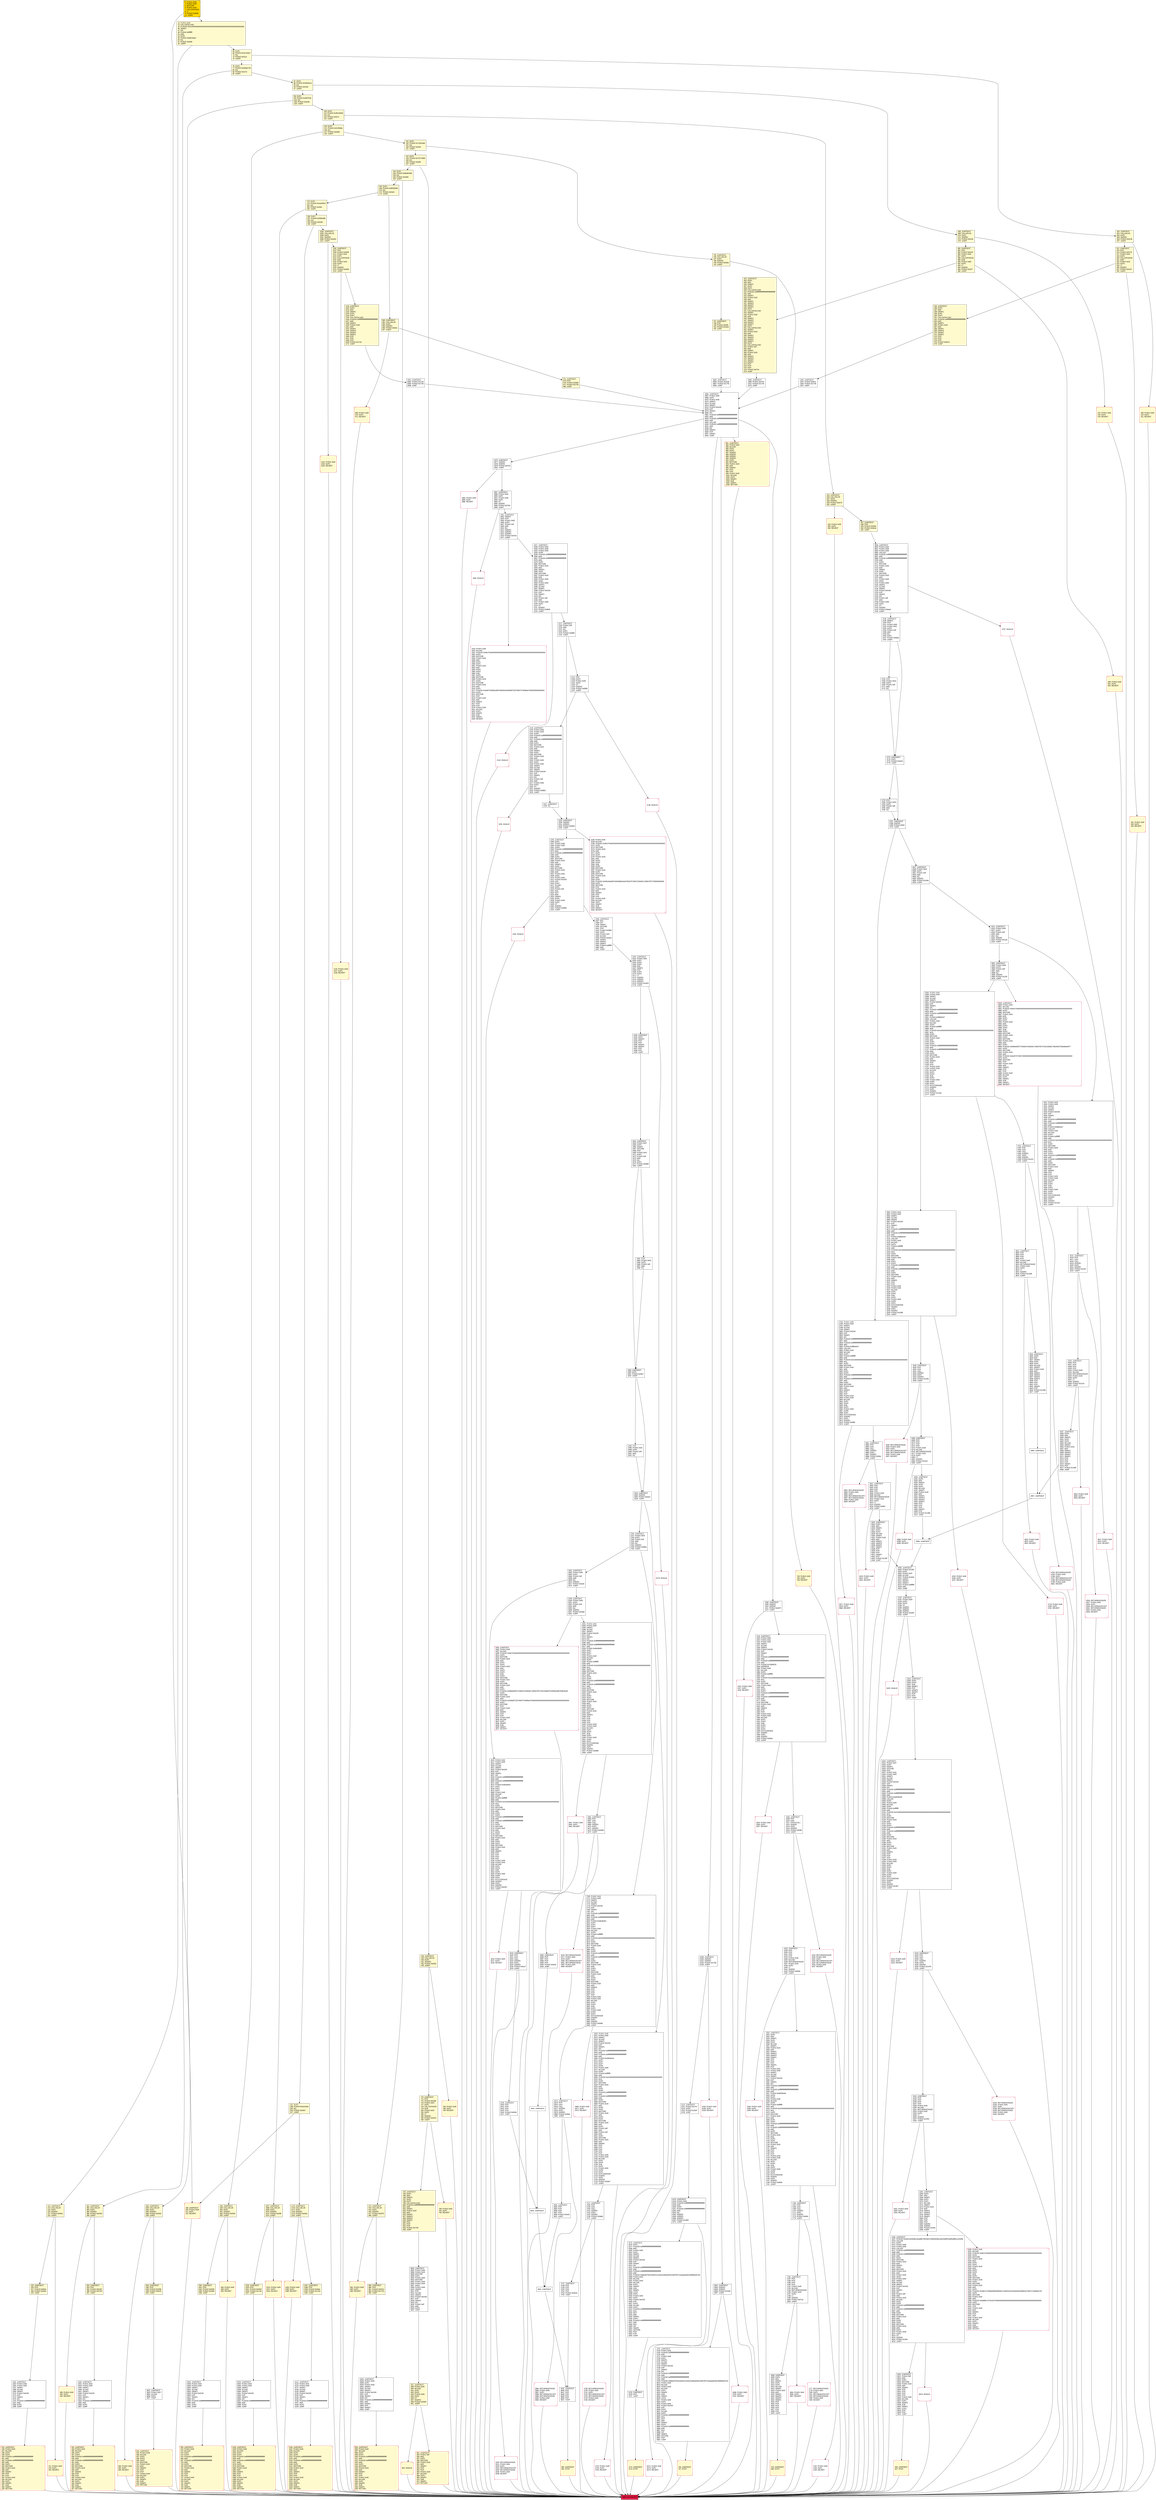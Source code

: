 digraph G {
bgcolor=transparent rankdir=UD;
node [shape=box style=filled color=black fillcolor=white fontname=arial fontcolor=black];
120 [label="120: DUP1\l121: PUSH4 0x619f3d6c\l126: EQ\l127: PUSH2 0x0288\l130: JUMPI\l" fillcolor=lemonchiffon ];
3658 [label="3658: JUMPDEST\l3659: PUSH1 0x00\l3661: PUSH1 0x06\l3663: PUSH1 0x00\l3665: CALLER\l3666: PUSH20 0xffffffffffffffffffffffffffffffffffffffff\l3687: AND\l3688: PUSH20 0xffffffffffffffffffffffffffffffffffffffff\l3709: AND\l3710: DUP2\l3711: MSTORE\l3712: PUSH1 0x20\l3714: ADD\l3715: SWAP1\l3716: DUP2\l3717: MSTORE\l3718: PUSH1 0x20\l3720: ADD\l3721: PUSH1 0x00\l3723: SHA3\l3724: PUSH1 0x00\l3726: SWAP1\l3727: SLOAD\l3728: SWAP1\l3729: PUSH2 0x0100\l3732: EXP\l3733: SWAP1\l3734: DIV\l3735: PUSH1 0xff\l3737: AND\l3738: PUSH1 0x06\l3740: DUP2\l3741: GT\l3742: ISZERO\l3743: PUSH2 0x0ea4\l3746: JUMPI\l" ];
5265 [label="5265: JUMPDEST\l5266: DUP2\l5267: ADD\l5268: SWAP1\l5269: DUP1\l5270: DUP1\l5271: MLOAD\l5272: SWAP1\l5273: PUSH1 0x20\l5275: ADD\l5276: SWAP1\l5277: SWAP3\l5278: SWAP2\l5279: SWAP1\l5280: POP\l5281: POP\l5282: POP\l5283: ISZERO\l5284: ISZERO\l5285: PUSH2 0x153c\l5288: JUMPI\l" ];
6204 [label="6204: JUMPDEST\l6205: DUP2\l6206: DUP4\l6207: SUB\l6208: SWAP1\l6209: POP\l6210: SWAP3\l6211: SWAP2\l6212: POP\l6213: POP\l6214: JUMP\l" ];
735 [label="735: JUMPDEST\l736: CALLVALUE\l737: DUP1\l738: ISZERO\l739: PUSH2 0x02eb\l742: JUMPI\l" fillcolor=lemonchiffon ];
660 [label="660: JUMPDEST\l661: POP\l662: PUSH2 0x029d\l665: PUSH2 0x160d\l668: JUMP\l" fillcolor=lemonchiffon ];
2226 [label="2226: INVALID\l" shape=Msquare color=crimson ];
972 [label="972: JUMPDEST\l973: POP\l974: PUSH2 0x03d5\l977: PUSH2 0x174e\l980: JUMP\l" fillcolor=lemonchiffon ];
4019 [label="4019: PUSH1 0x00\l4021: DUP1\l4022: REVERT\l" shape=Msquare color=crimson ];
3002 [label="3002: JUMPDEST\l3003: PUSH1 0x05\l3005: DUP2\l3006: PUSH1 0xff\l3008: AND\l3009: EQ\l3010: ISZERO\l3011: PUSH2 0x0cb0\l3014: JUMPI\l" ];
4824 [label="4824: JUMPDEST\l4825: DUP2\l4826: ADD\l4827: SWAP1\l4828: DUP1\l4829: DUP1\l4830: MLOAD\l4831: SWAP1\l4832: PUSH1 0x20\l4834: ADD\l4835: SWAP1\l4836: SWAP3\l4837: SWAP2\l4838: SWAP1\l4839: POP\l4840: POP\l4841: POP\l4842: SWAP1\l4843: POP\l4844: PUSH2 0x1384\l4847: JUMP\l" ];
3747 [label="3747: INVALID\l" shape=Msquare color=crimson ];
3239 [label="3239: JUMPDEST\l3240: POP\l3241: POP\l3242: POP\l3243: POP\l3244: PUSH2 0x0e3b\l3247: JUMP\l" ];
389 [label="389: PUSH1 0x00\l391: DUP1\l392: REVERT\l" fillcolor=lemonchiffon shape=Msquare color=crimson ];
3461 [label="3461: PUSH1 0x00\l3463: DUP1\l3464: REVERT\l" shape=Msquare color=crimson ];
1187 [label="1187: JUMPDEST\l1188: POP\l1189: PUSH2 0x04ac\l1192: PUSH2 0x17ea\l1195: JUMP\l" fillcolor=lemonchiffon ];
3977 [label="3977: PUSH1 0x00\l3979: DUP1\l3980: REVERT\l" shape=Msquare color=crimson ];
894 [label="894: JUMPDEST\l895: PUSH1 0x40\l897: MLOAD\l898: DUP1\l899: DUP3\l900: PUSH20 0xffffffffffffffffffffffffffffffffffffffff\l921: AND\l922: PUSH20 0xffffffffffffffffffffffffffffffffffffffff\l943: AND\l944: DUP2\l945: MSTORE\l946: PUSH1 0x20\l948: ADD\l949: SWAP2\l950: POP\l951: POP\l952: PUSH1 0x40\l954: MLOAD\l955: DUP1\l956: SWAP2\l957: SUB\l958: SWAP1\l959: RETURN\l" fillcolor=lemonchiffon shape=Msquare color=crimson ];
2127 [label="2127: POP\l2128: DUP2\l2129: PUSH1 0x06\l2131: DUP2\l2132: GT\l2133: ISZERO\l2134: PUSH2 0x085b\l2137: JUMPI\l" ];
312 [label="312: JUMPDEST\l313: POP\l314: PUSH2 0x017b\l317: PUSH1 0x04\l319: DUP1\l320: CALLDATASIZE\l321: SUB\l322: PUSH1 0x20\l324: DUP2\l325: LT\l326: ISZERO\l327: PUSH2 0x014f\l330: JUMPI\l" fillcolor=lemonchiffon ];
3645 [label="3645: JUMPDEST\l3646: POP\l3647: POP\l3648: POP\l3649: POP\l3650: POP\l3651: JUMP\l" ];
2969 [label="2969: PUSH1 0x00\l2971: DUP1\l2972: REVERT\l" shape=Msquare color=crimson ];
2436 [label="2436: JUMPDEST\l2437: MUL\l2438: OR\l2439: SWAP1\l2440: SSTORE\l2441: POP\l2442: PUSH2 0x099e\l2445: DUP5\l2446: PUSH1 0x07\l2448: SLOAD\l2449: PUSH2 0x1810\l2452: SWAP1\l2453: SWAP2\l2454: SWAP1\l2455: PUSH4 0xffffffff\l2460: AND\l2461: JUMP\l" ];
2503 [label="2503: JUMPDEST\l2504: ISZERO\l2505: PUSH2 0x0ac4\l2508: JUMPI\l" ];
4511 [label="4511: PUSH1 0x00\l4513: DUP1\l4514: REVERT\l" shape=Msquare color=crimson ];
1504 [label="1504: PUSH1 0x00\l1506: DUP1\l1507: REVERT\l" shape=Msquare color=crimson ];
3748 [label="3748: JUMPDEST\l3749: SWAP1\l3750: POP\l3751: PUSH1 0x00\l3753: PUSH1 0x01\l3755: DUP3\l3756: PUSH1 0xff\l3758: AND\l3759: EQ\l3760: DUP1\l3761: PUSH2 0x0ebd\l3764: JUMPI\l" ];
1868 [label="1868: JUMPDEST\l1869: PUSH2 0x0754\l1872: PUSH2 0x174e\l1875: JUMP\l" ];
499 [label="499: PUSH1 0x00\l501: DUP1\l502: REVERT\l" fillcolor=lemonchiffon shape=Msquare color=crimson ];
637 [label="637: JUMPDEST\l638: POP\l639: PUSH2 0x0286\l642: PUSH2 0x0e4a\l645: JUMP\l" fillcolor=lemonchiffon ];
1015 [label="1015: PUSH1 0x00\l1017: DUP1\l1018: REVERT\l" fillcolor=lemonchiffon shape=Msquare color=crimson ];
3981 [label="3981: JUMPDEST\l3982: POP\l3983: GAS\l3984: CALL\l3985: ISZERO\l3986: DUP1\l3987: ISZERO\l3988: PUSH2 0x0fa1\l3991: JUMPI\l" ];
1019 [label="1019: JUMPDEST\l1020: POP\l1021: PUSH2 0x0404\l1024: PUSH2 0x17a5\l1027: JUMP\l" fillcolor=lemonchiffon ];
4553 [label="4553: PUSH1 0x00\l4555: DUP1\l4556: REVERT\l" shape=Msquare color=crimson ];
968 [label="968: PUSH1 0x00\l970: DUP1\l971: REVERT\l" fillcolor=lemonchiffon shape=Msquare color=crimson ];
1808 [label="1808: JUMPDEST\l1809: DUP2\l1810: ADD\l1811: SWAP1\l1812: DUP1\l1813: DUP1\l1814: MLOAD\l1815: SWAP1\l1816: PUSH1 0x20\l1818: ADD\l1819: SWAP1\l1820: SWAP3\l1821: SWAP2\l1822: SWAP1\l1823: POP\l1824: POP\l1825: POP\l1826: POP\l1827: POP\l1828: POP\l1829: JUMP\l" ];
5234 [label="5234: RETURNDATASIZE\l5235: PUSH1 0x00\l5237: DUP1\l5238: RETURNDATACOPY\l5239: RETURNDATASIZE\l5240: PUSH1 0x00\l5242: REVERT\l" shape=Msquare color=crimson ];
837 [label="837: JUMPDEST\l838: PUSH1 0x40\l840: MLOAD\l841: DUP1\l842: DUP3\l843: PUSH1 0x06\l845: DUP2\l846: GT\l847: ISZERO\l848: PUSH2 0x0355\l851: JUMPI\l" fillcolor=lemonchiffon ];
6122 [label="6122: JUMPDEST\l6123: PUSH1 0x01\l6125: PUSH1 0x00\l6127: SWAP1\l6128: SLOAD\l6129: SWAP1\l6130: PUSH2 0x0100\l6133: EXP\l6134: SWAP1\l6135: DIV\l6136: PUSH20 0xffffffffffffffffffffffffffffffffffffffff\l6157: AND\l6158: DUP2\l6159: JUMP\l" ];
2973 [label="2973: JUMPDEST\l2974: POP\l2975: GAS\l2976: CALL\l2977: ISZERO\l2978: DUP1\l2979: ISZERO\l2980: PUSH2 0x0bb1\l2983: JUMPI\l" ];
6106 [label="6106: PUSH1 0x00\l6108: DUP1\l6109: REVERT\l" shape=Msquare color=crimson ];
476 [label="476: PUSH1 0x00\l478: DUP1\l479: REVERT\l" fillcolor=lemonchiffon shape=Msquare color=crimson ];
3652 [label="3652: JUMPDEST\l3653: PUSH1 0x07\l3655: SLOAD\l3656: DUP2\l3657: JUMP\l" ];
1315 [label="1315: PUSH1 0x00\l1317: DUP1\l1318: REVERT\l" shape=Msquare color=crimson ];
5691 [label="5691: JUMPDEST\l5692: ISZERO\l5693: ISZERO\l5694: PUSH2 0x1646\l5697: JUMPI\l" ];
6203 [label="6203: INVALID\l" shape=Msquare color=crimson ];
3230 [label="3230: RETURNDATASIZE\l3231: PUSH1 0x00\l3233: DUP1\l3234: RETURNDATACOPY\l3235: RETURNDATASIZE\l3236: PUSH1 0x00\l3238: REVERT\l" shape=Msquare color=crimson ];
5020 [label="5020: JUMPDEST\l5021: PUSH1 0x07\l5023: DUP2\l5024: SWAP1\l5025: SSTORE\l5026: POP\l5027: PUSH1 0x01\l5029: PUSH1 0x00\l5031: SWAP1\l5032: SLOAD\l5033: SWAP1\l5034: PUSH2 0x0100\l5037: EXP\l5038: SWAP1\l5039: DIV\l5040: PUSH20 0xffffffffffffffffffffffffffffffffffffffff\l5061: AND\l5062: PUSH20 0xffffffffffffffffffffffffffffffffffffffff\l5083: AND\l5084: PUSH4 0xa9059cbb\l5089: CALLER\l5090: DUP4\l5091: PUSH1 0x40\l5093: MLOAD\l5094: DUP4\l5095: PUSH4 0xffffffff\l5100: AND\l5101: PUSH29 0x0100000000000000000000000000000000000000000000000000000000\l5131: MUL\l5132: DUP2\l5133: MSTORE\l5134: PUSH1 0x04\l5136: ADD\l5137: DUP1\l5138: DUP4\l5139: PUSH20 0xffffffffffffffffffffffffffffffffffffffff\l5160: AND\l5161: PUSH20 0xffffffffffffffffffffffffffffffffffffffff\l5182: AND\l5183: DUP2\l5184: MSTORE\l5185: PUSH1 0x20\l5187: ADD\l5188: DUP3\l5189: DUP2\l5190: MSTORE\l5191: PUSH1 0x20\l5193: ADD\l5194: SWAP3\l5195: POP\l5196: POP\l5197: POP\l5198: PUSH1 0x20\l5200: PUSH1 0x40\l5202: MLOAD\l5203: DUP1\l5204: DUP4\l5205: SUB\l5206: DUP2\l5207: PUSH1 0x00\l5209: DUP8\l5210: DUP1\l5211: EXTCODESIZE\l5212: ISZERO\l5213: DUP1\l5214: ISZERO\l5215: PUSH2 0x1467\l5218: JUMPI\l" ];
13 [label="13: PUSH1 0x00\l15: CALLDATALOAD\l16: PUSH29 0x0100000000000000000000000000000000000000000000000000000000\l46: SWAP1\l47: DIV\l48: PUSH4 0xffffffff\l53: AND\l54: DUP1\l55: PUSH4 0x0d519ae3\l60: EQ\l61: PUSH2 0x00d5\l64: JUMPI\l" fillcolor=lemonchiffon ];
582 [label="582: JUMPDEST\l583: CALLVALUE\l584: DUP1\l585: ISZERO\l586: PUSH2 0x0252\l589: JUMPI\l" fillcolor=lemonchiffon ];
2509 [label="2509: PUSH1 0x05\l2511: PUSH1 0x00\l2513: SWAP1\l2514: SLOAD\l2515: SWAP1\l2516: PUSH2 0x0100\l2519: EXP\l2520: SWAP1\l2521: DIV\l2522: PUSH20 0xffffffffffffffffffffffffffffffffffffffff\l2543: AND\l2544: PUSH20 0xffffffffffffffffffffffffffffffffffffffff\l2565: AND\l2566: PUSH4 0x4460a2ca\l2571: DUP7\l2572: DUP7\l2573: DUP7\l2574: DUP6\l2575: PUSH1 0x40\l2577: MLOAD\l2578: DUP6\l2579: PUSH4 0xffffffff\l2584: AND\l2585: PUSH29 0x0100000000000000000000000000000000000000000000000000000000\l2615: MUL\l2616: DUP2\l2617: MSTORE\l2618: PUSH1 0x04\l2620: ADD\l2621: DUP1\l2622: DUP6\l2623: PUSH20 0xffffffffffffffffffffffffffffffffffffffff\l2644: AND\l2645: PUSH20 0xffffffffffffffffffffffffffffffffffffffff\l2666: AND\l2667: DUP2\l2668: MSTORE\l2669: PUSH1 0x20\l2671: ADD\l2672: DUP5\l2673: DUP2\l2674: MSTORE\l2675: PUSH1 0x20\l2677: ADD\l2678: DUP4\l2679: DUP2\l2680: MSTORE\l2681: PUSH1 0x20\l2683: ADD\l2684: DUP3\l2685: PUSH1 0xff\l2687: AND\l2688: PUSH1 0xff\l2690: AND\l2691: DUP2\l2692: MSTORE\l2693: PUSH1 0x20\l2695: ADD\l2696: SWAP5\l2697: POP\l2698: POP\l2699: POP\l2700: POP\l2701: POP\l2702: PUSH1 0x00\l2704: PUSH1 0x40\l2706: MLOAD\l2707: DUP1\l2708: DUP4\l2709: SUB\l2710: DUP2\l2711: PUSH1 0x00\l2713: DUP8\l2714: DUP1\l2715: EXTCODESIZE\l2716: ISZERO\l2717: DUP1\l2718: ISZERO\l2719: PUSH2 0x0aa7\l2722: JUMPI\l" ];
1300 [label="1300: JUMPDEST\l1301: PUSH2 0x051c\l1304: PUSH2 0x174e\l1307: JUMP\l" ];
1830 [label="1830: JUMPDEST\l1831: PUSH1 0x02\l1833: PUSH1 0x00\l1835: SWAP1\l1836: SLOAD\l1837: SWAP1\l1838: PUSH2 0x0100\l1841: EXP\l1842: SWAP1\l1843: DIV\l1844: PUSH20 0xffffffffffffffffffffffffffffffffffffffff\l1865: AND\l1866: DUP2\l1867: JUMP\l" ];
758 [label="758: JUMPDEST\l759: CALLVALUE\l760: DUP1\l761: ISZERO\l762: PUSH2 0x0302\l765: JUMPI\l" fillcolor=lemonchiffon ];
308 [label="308: PUSH1 0x00\l310: DUP1\l311: REVERT\l" fillcolor=lemonchiffon shape=Msquare color=crimson ];
5289 [label="5289: PUSH1 0x40\l5291: MLOAD\l5292: PUSH32 0x08c379a000000000000000000000000000000000000000000000000000000000\l5325: DUP2\l5326: MSTORE\l5327: PUSH1 0x04\l5329: ADD\l5330: DUP1\l5331: DUP1\l5332: PUSH1 0x20\l5334: ADD\l5335: DUP3\l5336: DUP2\l5337: SUB\l5338: DUP3\l5339: MSTORE\l5340: PUSH1 0x28\l5342: DUP2\l5343: MSTORE\l5344: PUSH1 0x20\l5346: ADD\l5347: DUP1\l5348: PUSH32 0x496e73756666696369656e742062616c616e636520696e2076657374696e6720\l5381: DUP2\l5382: MSTORE\l5383: PUSH1 0x20\l5385: ADD\l5386: PUSH32 0x636f6e7472616374000000000000000000000000000000000000000000000000\l5419: DUP2\l5420: MSTORE\l5421: POP\l5422: PUSH1 0x40\l5424: ADD\l5425: SWAP2\l5426: POP\l5427: POP\l5428: PUSH1 0x40\l5430: MLOAD\l5431: DUP1\l5432: SWAP2\l5433: SUB\l5434: SWAP1\l5435: REVERT\l" shape=Msquare color=crimson ];
4327 [label="4327: PUSH1 0x02\l4329: PUSH1 0x00\l4331: SWAP1\l4332: SLOAD\l4333: SWAP1\l4334: PUSH2 0x0100\l4337: EXP\l4338: SWAP1\l4339: DIV\l4340: PUSH20 0xffffffffffffffffffffffffffffffffffffffff\l4361: AND\l4362: PUSH20 0xffffffffffffffffffffffffffffffffffffffff\l4383: AND\l4384: PUSH4 0xdf8de3e7\l4389: CALLER\l4390: PUSH1 0x40\l4392: MLOAD\l4393: DUP3\l4394: PUSH4 0xffffffff\l4399: AND\l4400: PUSH29 0x0100000000000000000000000000000000000000000000000000000000\l4430: MUL\l4431: DUP2\l4432: MSTORE\l4433: PUSH1 0x04\l4435: ADD\l4436: DUP1\l4437: DUP3\l4438: PUSH20 0xffffffffffffffffffffffffffffffffffffffff\l4459: AND\l4460: PUSH20 0xffffffffffffffffffffffffffffffffffffffff\l4481: AND\l4482: DUP2\l4483: MSTORE\l4484: PUSH1 0x20\l4486: ADD\l4487: SWAP2\l4488: POP\l4489: POP\l4490: PUSH1 0x20\l4492: PUSH1 0x40\l4494: MLOAD\l4495: DUP1\l4496: DUP4\l4497: SUB\l4498: DUP2\l4499: PUSH1 0x00\l4501: DUP8\l4502: DUP1\l4503: EXTCODESIZE\l4504: ISZERO\l4505: DUP1\l4506: ISZERO\l4507: PUSH2 0x11a3\l4510: JUMPI\l" ];
6179 [label="6179: INVALID\l" shape=Msquare color=crimson ];
594 [label="594: JUMPDEST\l595: POP\l596: PUSH2 0x025b\l599: PUSH2 0x0e44\l602: JUMP\l" fillcolor=lemonchiffon ];
4793 [label="4793: RETURNDATASIZE\l4794: PUSH1 0x00\l4796: DUP1\l4797: RETURNDATACOPY\l4798: RETURNDATASIZE\l4799: PUSH1 0x00\l4801: REVERT\l" shape=Msquare color=crimson ];
960 [label="960: JUMPDEST\l961: CALLVALUE\l962: DUP1\l963: ISZERO\l964: PUSH2 0x03cc\l967: JUMPI\l" fillcolor=lemonchiffon ];
2738 [label="2738: RETURNDATASIZE\l2739: PUSH1 0x00\l2741: DUP1\l2742: RETURNDATACOPY\l2743: RETURNDATASIZE\l2744: PUSH1 0x00\l2746: REVERT\l" shape=Msquare color=crimson ];
186 [label="186: DUP1\l187: PUSH4 0xf2fde38b\l192: EQ\l193: PUSH2 0x0446\l196: JUMPI\l" fillcolor=lemonchiffon ];
1804 [label="1804: PUSH1 0x00\l1806: DUP1\l1807: REVERT\l" shape=Msquare color=crimson ];
4248 [label="4248: JUMPDEST\l4249: POP\l4250: GAS\l4251: CALL\l4252: ISZERO\l4253: DUP1\l4254: ISZERO\l4255: PUSH2 0x10ac\l4258: JUMPI\l" ];
2462 [label="2462: JUMPDEST\l2463: PUSH1 0x07\l2465: DUP2\l2466: SWAP1\l2467: SSTORE\l2468: POP\l2469: PUSH1 0x01\l2471: DUP2\l2472: PUSH1 0xff\l2474: AND\l2475: EQ\l2476: DUP1\l2477: PUSH2 0x09b9\l2480: JUMPI\l" ];
789 [label="789: PUSH1 0x00\l791: DUP1\l792: REVERT\l" fillcolor=lemonchiffon shape=Msquare color=crimson ];
4060 [label="4060: PUSH1 0x03\l4062: PUSH1 0x00\l4064: SWAP1\l4065: SLOAD\l4066: SWAP1\l4067: PUSH2 0x0100\l4070: EXP\l4071: SWAP1\l4072: DIV\l4073: PUSH20 0xffffffffffffffffffffffffffffffffffffffff\l4094: AND\l4095: PUSH20 0xffffffffffffffffffffffffffffffffffffffff\l4116: AND\l4117: PUSH4 0xdf8de3e7\l4122: CALLER\l4123: PUSH1 0x40\l4125: MLOAD\l4126: DUP3\l4127: PUSH4 0xffffffff\l4132: AND\l4133: PUSH29 0x0100000000000000000000000000000000000000000000000000000000\l4163: MUL\l4164: DUP2\l4165: MSTORE\l4166: PUSH1 0x04\l4168: ADD\l4169: DUP1\l4170: DUP3\l4171: PUSH20 0xffffffffffffffffffffffffffffffffffffffff\l4192: AND\l4193: PUSH20 0xffffffffffffffffffffffffffffffffffffffff\l4214: AND\l4215: DUP2\l4216: MSTORE\l4217: PUSH1 0x20\l4219: ADD\l4220: SWAP2\l4221: POP\l4222: POP\l4223: PUSH1 0x20\l4225: PUSH1 0x40\l4227: MLOAD\l4228: DUP1\l4229: DUP4\l4230: SUB\l4231: DUP2\l4232: PUSH1 0x00\l4234: DUP8\l4235: DUP1\l4236: EXTCODESIZE\l4237: ISZERO\l4238: DUP1\l4239: ISZERO\l4240: PUSH2 0x1098\l4243: JUMPI\l" ];
4023 [label="4023: JUMPDEST\l4024: DUP2\l4025: ADD\l4026: SWAP1\l4027: DUP1\l4028: DUP1\l4029: MLOAD\l4030: SWAP1\l4031: PUSH1 0x20\l4033: ADD\l4034: SWAP1\l4035: SWAP3\l4036: SWAP2\l4037: SWAP1\l4038: POP\l4039: POP\l4040: POP\l4041: SWAP1\l4042: POP\l4043: PUSH2 0x1387\l4046: JUMP\l" ];
4259 [label="4259: RETURNDATASIZE\l4260: PUSH1 0x00\l4262: DUP1\l4263: RETURNDATACOPY\l4264: RETURNDATASIZE\l4265: PUSH1 0x00\l4267: REVERT\l" shape=Msquare color=crimson ];
5620 [label="5620: JUMPDEST\l5621: PUSH1 0xff\l5623: AND\l5624: DUP2\l5625: MSTORE\l5626: PUSH1 0x20\l5628: ADD\l5629: SWAP4\l5630: POP\l5631: POP\l5632: POP\l5633: POP\l5634: PUSH1 0x40\l5636: MLOAD\l5637: DUP1\l5638: SWAP2\l5639: SUB\l5640: SWAP1\l5641: LOG1\l5642: POP\l5643: POP\l5644: JUMP\l" ];
5645 [label="5645: JUMPDEST\l5646: PUSH1 0x03\l5648: PUSH1 0x00\l5650: SWAP1\l5651: SLOAD\l5652: SWAP1\l5653: PUSH2 0x0100\l5656: EXP\l5657: SWAP1\l5658: DIV\l5659: PUSH20 0xffffffffffffffffffffffffffffffffffffffff\l5680: AND\l5681: DUP2\l5682: JUMP\l" ];
2756 [label="2756: JUMPDEST\l2757: PUSH1 0x04\l2759: DUP2\l2760: PUSH1 0xff\l2762: AND\l2763: EQ\l2764: ISZERO\l2765: PUSH2 0x0bba\l2768: JUMPI\l" ];
3787 [label="3787: JUMPDEST\l3788: ISZERO\l3789: PUSH2 0x0fcf\l3792: JUMPI\l" ];
6099 [label="6099: JUMPDEST\l6100: ISZERO\l6101: ISZERO\l6102: PUSH2 0x17de\l6105: JUMPI\l" ];
6119 [label="6119: JUMPDEST\l6120: POP\l6121: JUMP\l" ];
402 [label="402: JUMPDEST\l403: PUSH1 0x40\l405: MLOAD\l406: DUP1\l407: DUP3\l408: PUSH20 0xffffffffffffffffffffffffffffffffffffffff\l429: AND\l430: PUSH20 0xffffffffffffffffffffffffffffffffffffffff\l451: AND\l452: DUP2\l453: MSTORE\l454: PUSH1 0x20\l456: ADD\l457: SWAP2\l458: POP\l459: POP\l460: PUSH1 0x40\l462: MLOAD\l463: DUP1\l464: SWAP2\l465: SUB\l466: SWAP1\l467: RETURN\l" fillcolor=lemonchiffon shape=Msquare color=crimson ];
335 [label="335: JUMPDEST\l336: DUP2\l337: ADD\l338: SWAP1\l339: DUP1\l340: DUP1\l341: CALLDATALOAD\l342: PUSH20 0xffffffffffffffffffffffffffffffffffffffff\l363: AND\l364: SWAP1\l365: PUSH1 0x20\l367: ADD\l368: SWAP1\l369: SWAP3\l370: SWAP2\l371: SWAP1\l372: POP\l373: POP\l374: POP\l375: PUSH2 0x0514\l378: JUMP\l" fillcolor=lemonchiffon ];
468 [label="468: JUMPDEST\l469: CALLVALUE\l470: DUP1\l471: ISZERO\l472: PUSH2 0x01e0\l475: JUMPI\l" fillcolor=lemonchiffon ];
4515 [label="4515: JUMPDEST\l4516: POP\l4517: GAS\l4518: CALL\l4519: ISZERO\l4520: DUP1\l4521: ISZERO\l4522: PUSH2 0x11b7\l4525: JUMPI\l" ];
4594 [label="4594: PUSH1 0x04\l4596: PUSH1 0x00\l4598: SWAP1\l4599: SLOAD\l4600: SWAP1\l4601: PUSH2 0x0100\l4604: EXP\l4605: SWAP1\l4606: DIV\l4607: PUSH20 0xffffffffffffffffffffffffffffffffffffffff\l4628: AND\l4629: PUSH20 0xffffffffffffffffffffffffffffffffffffffff\l4650: AND\l4651: PUSH4 0xdf8de3e7\l4656: CALLER\l4657: PUSH1 0x40\l4659: MLOAD\l4660: DUP3\l4661: PUSH4 0xffffffff\l4666: AND\l4667: PUSH29 0x0100000000000000000000000000000000000000000000000000000000\l4697: MUL\l4698: DUP2\l4699: MSTORE\l4700: PUSH1 0x04\l4702: ADD\l4703: DUP1\l4704: DUP3\l4705: PUSH20 0xffffffffffffffffffffffffffffffffffffffff\l4726: AND\l4727: PUSH20 0xffffffffffffffffffffffffffffffffffffffff\l4748: AND\l4749: DUP2\l4750: MSTORE\l4751: PUSH1 0x20\l4753: ADD\l4754: SWAP2\l4755: POP\l4756: POP\l4757: PUSH1 0x20\l4759: PUSH1 0x40\l4761: MLOAD\l4762: DUP1\l4763: DUP4\l4764: SUB\l4765: DUP2\l4766: PUSH1 0x00\l4768: DUP8\l4769: DUP1\l4770: EXTCODESIZE\l4771: ISZERO\l4772: DUP1\l4773: ISZERO\l4774: PUSH2 0x12ae\l4777: JUMPI\l" ];
5436 [label="5436: JUMPDEST\l5437: PUSH32 0xcbb1181b5db1a2aa8fe79019e57e3650ef4de1a642a0fbf1a9d5e8f8c1e43406\l5470: CALLER\l5471: DUP3\l5472: PUSH1 0x06\l5474: PUSH1 0x00\l5476: CALLER\l5477: PUSH20 0xffffffffffffffffffffffffffffffffffffffff\l5498: AND\l5499: PUSH20 0xffffffffffffffffffffffffffffffffffffffff\l5520: AND\l5521: DUP2\l5522: MSTORE\l5523: PUSH1 0x20\l5525: ADD\l5526: SWAP1\l5527: DUP2\l5528: MSTORE\l5529: PUSH1 0x20\l5531: ADD\l5532: PUSH1 0x00\l5534: SHA3\l5535: PUSH1 0x00\l5537: SWAP1\l5538: SLOAD\l5539: SWAP1\l5540: PUSH2 0x0100\l5543: EXP\l5544: SWAP1\l5545: DIV\l5546: PUSH1 0xff\l5548: AND\l5549: PUSH1 0x40\l5551: MLOAD\l5552: DUP1\l5553: DUP5\l5554: PUSH20 0xffffffffffffffffffffffffffffffffffffffff\l5575: AND\l5576: PUSH20 0xffffffffffffffffffffffffffffffffffffffff\l5597: AND\l5598: DUP2\l5599: MSTORE\l5600: PUSH1 0x20\l5602: ADD\l5603: DUP4\l5604: DUP2\l5605: MSTORE\l5606: PUSH1 0x20\l5608: ADD\l5609: DUP3\l5610: PUSH1 0x06\l5612: DUP2\l5613: GT\l5614: ISZERO\l5615: PUSH2 0x15f4\l5618: JUMPI\l" ];
625 [label="625: JUMPDEST\l626: CALLVALUE\l627: DUP1\l628: ISZERO\l629: PUSH2 0x027d\l632: JUMPI\l" fillcolor=lemonchiffon ];
881 [label="881: PUSH1 0x00\l883: DUP1\l884: REVERT\l" fillcolor=lemonchiffon shape=Msquare color=crimson ];
3465 [label="3465: JUMPDEST\l3466: POP\l3467: GAS\l3468: CALL\l3469: ISZERO\l3470: DUP1\l3471: ISZERO\l3472: PUSH2 0x0d9d\l3475: JUMPI\l" ];
208 [label="208: JUMPDEST\l209: PUSH1 0x00\l211: DUP1\l212: REVERT\l" fillcolor=lemonchiffon shape=Msquare color=crimson ];
3793 [label="3793: PUSH1 0x05\l3795: PUSH1 0x00\l3797: SWAP1\l3798: SLOAD\l3799: SWAP1\l3800: PUSH2 0x0100\l3803: EXP\l3804: SWAP1\l3805: DIV\l3806: PUSH20 0xffffffffffffffffffffffffffffffffffffffff\l3827: AND\l3828: PUSH20 0xffffffffffffffffffffffffffffffffffffffff\l3849: AND\l3850: PUSH4 0xdf8de3e7\l3855: CALLER\l3856: PUSH1 0x40\l3858: MLOAD\l3859: DUP3\l3860: PUSH4 0xffffffff\l3865: AND\l3866: PUSH29 0x0100000000000000000000000000000000000000000000000000000000\l3896: MUL\l3897: DUP2\l3898: MSTORE\l3899: PUSH1 0x04\l3901: ADD\l3902: DUP1\l3903: DUP3\l3904: PUSH20 0xffffffffffffffffffffffffffffffffffffffff\l3925: AND\l3926: PUSH20 0xffffffffffffffffffffffffffffffffffffffff\l3947: AND\l3948: DUP2\l3949: MSTORE\l3950: PUSH1 0x20\l3952: ADD\l3953: SWAP2\l3954: POP\l3955: POP\l3956: PUSH1 0x20\l3958: PUSH1 0x40\l3960: MLOAD\l3961: DUP1\l3962: DUP4\l3963: SUB\l3964: DUP2\l3965: PUSH1 0x00\l3967: DUP8\l3968: DUP1\l3969: EXTCODESIZE\l3970: ISZERO\l3971: DUP1\l3972: ISZERO\l3973: PUSH2 0x0f8d\l3976: JUMPI\l" ];
1129 [label="1129: JUMPDEST\l1130: DUP2\l1131: ADD\l1132: SWAP1\l1133: DUP1\l1134: DUP1\l1135: CALLDATALOAD\l1136: PUSH20 0xffffffffffffffffffffffffffffffffffffffff\l1157: AND\l1158: SWAP1\l1159: PUSH1 0x20\l1161: ADD\l1162: SWAP1\l1163: SWAP3\l1164: SWAP2\l1165: SWAP1\l1166: POP\l1167: POP\l1168: POP\l1169: PUSH2 0x17cb\l1172: JUMP\l" fillcolor=lemonchiffon ];
76 [label="76: DUP1\l77: PUSH4 0x2b9a2746\l82: EQ\l83: PUSH2 0x017d\l86: JUMPI\l" fillcolor=lemonchiffon ];
2138 [label="2138: INVALID\l" shape=Msquare color=crimson ];
981 [label="981: JUMPDEST\l982: PUSH1 0x40\l984: MLOAD\l985: DUP1\l986: DUP3\l987: ISZERO\l988: ISZERO\l989: ISZERO\l990: ISZERO\l991: DUP2\l992: MSTORE\l993: PUSH1 0x20\l995: ADD\l996: SWAP2\l997: POP\l998: POP\l999: PUSH1 0x40\l1001: MLOAD\l1002: DUP1\l1003: SWAP2\l1004: SUB\l1005: SWAP1\l1006: RETURN\l" fillcolor=lemonchiffon shape=Msquare color=crimson ];
6091 [label="6091: JUMPDEST\l6092: PUSH2 0x17d3\l6095: PUSH2 0x174e\l6098: JUMP\l" ];
331 [label="331: PUSH1 0x00\l333: DUP1\l334: REVERT\l" fillcolor=lemonchiffon shape=Msquare color=crimson ];
1777 [label="1777: RETURNDATASIZE\l1778: PUSH1 0x00\l1780: DUP1\l1781: RETURNDATACOPY\l1782: RETURNDATASIZE\l1783: PUSH1 0x00\l1785: REVERT\l" shape=Msquare color=crimson ];
98 [label="98: DUP1\l99: PUSH4 0x45f7f249\l104: EQ\l105: PUSH2 0x0246\l108: JUMPI\l" fillcolor=lemonchiffon ];
379 [label="379: JUMPDEST\l380: STOP\l" fillcolor=lemonchiffon shape=Msquare color=crimson ];
5966 [label="5966: JUMPDEST\l5967: PUSH1 0x00\l5969: DUP1\l5970: PUSH1 0x00\l5972: SWAP1\l5973: SLOAD\l5974: SWAP1\l5975: PUSH2 0x0100\l5978: EXP\l5979: SWAP1\l5980: DIV\l5981: PUSH20 0xffffffffffffffffffffffffffffffffffffffff\l6002: AND\l6003: PUSH20 0xffffffffffffffffffffffffffffffffffffffff\l6024: AND\l6025: CALLER\l6026: PUSH20 0xffffffffffffffffffffffffffffffffffffffff\l6047: AND\l6048: EQ\l6049: SWAP1\l6050: POP\l6051: SWAP1\l6052: JUMP\l" ];
3644 [label="3644: JUMPDEST\l" ];
6275 [label="6275: JUMPDEST\l6276: DUP1\l6277: PUSH20 0xffffffffffffffffffffffffffffffffffffffff\l6298: AND\l6299: PUSH1 0x00\l6301: DUP1\l6302: SWAP1\l6303: SLOAD\l6304: SWAP1\l6305: PUSH2 0x0100\l6308: EXP\l6309: SWAP1\l6310: DIV\l6311: PUSH20 0xffffffffffffffffffffffffffffffffffffffff\l6332: AND\l6333: PUSH20 0xffffffffffffffffffffffffffffffffffffffff\l6354: AND\l6355: PUSH32 0x8be0079c531659141344cd1fd0a4f28419497f9722a3daafe3b4186f6b6457e0\l6388: PUSH1 0x40\l6390: MLOAD\l6391: PUSH1 0x40\l6393: MLOAD\l6394: DUP1\l6395: SWAP2\l6396: SUB\l6397: SWAP1\l6398: LOG3\l6399: DUP1\l6400: PUSH1 0x00\l6402: DUP1\l6403: PUSH2 0x0100\l6406: EXP\l6407: DUP2\l6408: SLOAD\l6409: DUP2\l6410: PUSH20 0xffffffffffffffffffffffffffffffffffffffff\l6431: MUL\l6432: NOT\l6433: AND\l6434: SWAP1\l6435: DUP4\l6436: PUSH20 0xffffffffffffffffffffffffffffffffffffffff\l6457: AND\l6458: MUL\l6459: OR\l6460: SWAP1\l6461: SSTORE\l6462: POP\l6463: POP\l6464: JUMP\l" ];
4001 [label="4001: JUMPDEST\l4002: POP\l4003: POP\l4004: POP\l4005: POP\l4006: PUSH1 0x40\l4008: MLOAD\l4009: RETURNDATASIZE\l4010: PUSH1 0x20\l4012: DUP2\l4013: LT\l4014: ISZERO\l4015: PUSH2 0x0fb7\l4018: JUMPI\l" ];
1766 [label="1766: JUMPDEST\l1767: POP\l1768: GAS\l1769: CALL\l1770: ISZERO\l1771: DUP1\l1772: ISZERO\l1773: PUSH2 0x06fa\l1776: JUMPI\l" ];
3643 [label="3643: JUMPDEST\l" ];
3642 [label="3642: JUMPDEST\l" ];
4999 [label="4999: JUMPDEST\l5000: PUSH2 0x139c\l5003: DUP2\l5004: PUSH1 0x07\l5006: SLOAD\l5007: PUSH2 0x182e\l5010: SWAP1\l5011: SWAP2\l5012: SWAP1\l5013: PUSH4 0xffffffff\l5018: AND\l5019: JUMP\l" ];
1883 [label="1883: PUSH1 0x00\l1885: DUP1\l1886: REVERT\l" shape=Msquare color=crimson ];
2116 [label="2116: INVALID\l" shape=Msquare color=crimson ];
5223 [label="5223: JUMPDEST\l5224: POP\l5225: GAS\l5226: CALL\l5227: ISZERO\l5228: DUP1\l5229: ISZERO\l5230: PUSH2 0x147b\l5233: JUMPI\l" ];
1173 [label="1173: JUMPDEST\l1174: STOP\l" fillcolor=lemonchiffon shape=Msquare color=crimson ];
1308 [label="1308: JUMPDEST\l1309: ISZERO\l1310: ISZERO\l1311: PUSH2 0x0527\l1314: JUMPI\l" ];
2723 [label="2723: PUSH1 0x00\l2725: DUP1\l2726: REVERT\l" shape=Msquare color=crimson ];
4314 [label="4314: JUMPDEST\l4315: PUSH1 0x05\l4317: DUP3\l4318: PUSH1 0xff\l4320: AND\l4321: EQ\l4322: ISZERO\l4323: PUSH2 0x11e5\l4326: JUMPI\l" ];
4782 [label="4782: JUMPDEST\l4783: POP\l4784: GAS\l4785: CALL\l4786: ISZERO\l4787: DUP1\l4788: ISZERO\l4789: PUSH2 0x12c2\l4792: JUMPI\l" ];
213 [label="213: JUMPDEST\l214: CALLVALUE\l215: DUP1\l216: ISZERO\l217: PUSH2 0x00e1\l220: JUMPI\l" fillcolor=lemonchiffon ];
2236 [label="2236: PUSH1 0x40\l2238: MLOAD\l2239: PUSH32 0x08c379a000000000000000000000000000000000000000000000000000000000\l2272: DUP2\l2273: MSTORE\l2274: PUSH1 0x04\l2276: ADD\l2277: DUP1\l2278: DUP1\l2279: PUSH1 0x20\l2281: ADD\l2282: DUP3\l2283: DUP2\l2284: SUB\l2285: DUP3\l2286: MSTORE\l2287: PUSH1 0x1b\l2289: DUP2\l2290: MSTORE\l2291: PUSH1 0x20\l2293: ADD\l2294: DUP1\l2295: PUSH32 0x63616e6e6f74206368616e676520757365722063617465676f72790000000000\l2328: DUP2\l2329: MSTORE\l2330: POP\l2331: PUSH1 0x20\l2333: ADD\l2334: SWAP2\l2335: POP\l2336: POP\l2337: PUSH1 0x40\l2339: MLOAD\l2340: DUP1\l2341: SWAP2\l2342: SUB\l2343: SWAP1\l2344: REVERT\l" shape=Msquare color=crimson ];
4047 [label="4047: JUMPDEST\l4048: PUSH1 0x04\l4050: DUP3\l4051: PUSH1 0xff\l4053: AND\l4054: EQ\l4055: ISZERO\l4056: PUSH2 0x10da\l4059: JUMPI\l" ];
4778 [label="4778: PUSH1 0x00\l4780: DUP1\l4781: REVERT\l" shape=Msquare color=crimson ];
646 [label="646: JUMPDEST\l647: STOP\l" fillcolor=lemonchiffon shape=Msquare color=crimson ];
2227 [label="2227: JUMPDEST\l2228: EQ\l" ];
2139 [label="2139: JUMPDEST\l2140: PUSH1 0x06\l2142: PUSH1 0x00\l2144: DUP8\l2145: PUSH20 0xffffffffffffffffffffffffffffffffffffffff\l2166: AND\l2167: PUSH20 0xffffffffffffffffffffffffffffffffffffffff\l2188: AND\l2189: DUP2\l2190: MSTORE\l2191: PUSH1 0x20\l2193: ADD\l2194: SWAP1\l2195: DUP2\l2196: MSTORE\l2197: PUSH1 0x20\l2199: ADD\l2200: PUSH1 0x00\l2202: SHA3\l2203: PUSH1 0x00\l2205: SWAP1\l2206: SLOAD\l2207: SWAP1\l2208: PUSH2 0x0100\l2211: EXP\l2212: SWAP1\l2213: DIV\l2214: PUSH1 0xff\l2216: AND\l2217: PUSH1 0x06\l2219: DUP2\l2220: GT\l2221: ISZERO\l2222: PUSH2 0x08b3\l2225: JUMPI\l" ];
4286 [label="4286: PUSH1 0x00\l4288: DUP1\l4289: REVERT\l" shape=Msquare color=crimson ];
770 [label="770: JUMPDEST\l771: POP\l772: PUSH2 0x0345\l775: PUSH1 0x04\l777: DUP1\l778: CALLDATASIZE\l779: SUB\l780: PUSH1 0x20\l782: DUP2\l783: LT\l784: ISZERO\l785: PUSH2 0x0319\l788: JUMPI\l" fillcolor=lemonchiffon ];
164 [label="164: DUP1\l165: PUSH4 0x8f32d59b\l170: EQ\l171: PUSH2 0x03c0\l174: JUMPI\l" fillcolor=lemonchiffon ];
1508 [label="1508: JUMPDEST\l1509: POP\l1510: GAS\l1511: STATICCALL\l1512: ISZERO\l1513: DUP1\l1514: ISZERO\l1515: PUSH2 0x05f8\l1518: JUMPI\l" ];
2117 [label="2117: JUMPDEST\l2118: PUSH1 0xff\l2120: AND\l2121: EQ\l2122: DUP1\l2123: PUSH2 0x08b5\l2126: JUMPI\l" ];
1786 [label="1786: JUMPDEST\l1787: POP\l1788: POP\l1789: POP\l1790: POP\l1791: PUSH1 0x40\l1793: MLOAD\l1794: RETURNDATASIZE\l1795: PUSH1 0x20\l1797: DUP2\l1798: LT\l1799: ISZERO\l1800: PUSH2 0x0710\l1803: JUMPI\l" ];
5261 [label="5261: PUSH1 0x00\l5263: DUP1\l5264: REVERT\l" shape=Msquare color=crimson ];
2229 [label="2229: JUMPDEST\l2230: ISZERO\l2231: ISZERO\l2232: PUSH2 0x0929\l2235: JUMPI\l" ];
3215 [label="3215: PUSH1 0x00\l3217: DUP1\l3218: REVERT\l" shape=Msquare color=crimson ];
381 [label="381: JUMPDEST\l382: CALLVALUE\l383: DUP1\l384: ISZERO\l385: PUSH2 0x0189\l388: JUMPI\l" fillcolor=lemonchiffon ];
656 [label="656: PUSH1 0x00\l658: DUP1\l659: REVERT\l" fillcolor=lemonchiffon shape=Msquare color=crimson ];
5683 [label="5683: JUMPDEST\l5684: PUSH2 0x163b\l5687: PUSH2 0x174e\l5690: JUMP\l" ];
4244 [label="4244: PUSH1 0x00\l4246: DUP1\l4247: REVERT\l" shape=Msquare color=crimson ];
873 [label="873: JUMPDEST\l874: CALLVALUE\l875: DUP1\l876: ISZERO\l877: PUSH2 0x0375\l880: JUMPI\l" fillcolor=lemonchiffon ];
3773 [label="3773: JUMPDEST\l3774: DUP1\l3775: PUSH2 0x0ecb\l3778: JUMPI\l" ];
2435 [label="2435: INVALID\l" shape=Msquare color=crimson ];
1183 [label="1183: PUSH1 0x00\l1185: DUP1\l1186: REVERT\l" fillcolor=lemonchiffon shape=Msquare color=crimson ];
4581 [label="4581: JUMPDEST\l4582: PUSH1 0x06\l4584: DUP3\l4585: PUSH1 0xff\l4587: AND\l4588: EQ\l4589: ISZERO\l4590: PUSH2 0x12f0\l4593: JUMPI\l" ];
4848 [label="4848: JUMPDEST\l4849: PUSH1 0x40\l4851: MLOAD\l4852: PUSH32 0x08c379a000000000000000000000000000000000000000000000000000000000\l4885: DUP2\l4886: MSTORE\l4887: PUSH1 0x04\l4889: ADD\l4890: DUP1\l4891: DUP1\l4892: PUSH1 0x20\l4894: ADD\l4895: DUP3\l4896: DUP2\l4897: SUB\l4898: DUP3\l4899: MSTORE\l4900: PUSH1 0x26\l4902: DUP2\l4903: MSTORE\l4904: PUSH1 0x20\l4906: ADD\l4907: DUP1\l4908: PUSH32 0x696e636f72726563742063617465676f72792c206d6179626520756e6b6e6f77\l4941: DUP2\l4942: MSTORE\l4943: PUSH1 0x20\l4945: ADD\l4946: PUSH32 0x6e20757365720000000000000000000000000000000000000000000000000000\l4979: DUP2\l4980: MSTORE\l4981: POP\l4982: PUSH1 0x40\l4984: ADD\l4985: SWAP2\l4986: POP\l4987: POP\l4988: PUSH1 0x40\l4990: MLOAD\l4991: DUP1\l4992: SWAP2\l4993: SUB\l4994: SWAP1\l4995: REVERT\l" shape=Msquare color=crimson ];
6465 [label="6465: EXIT BLOCK\l" fillcolor=crimson ];
4557 [label="4557: JUMPDEST\l4558: DUP2\l4559: ADD\l4560: SWAP1\l4561: DUP1\l4562: DUP1\l4563: MLOAD\l4564: SWAP1\l4565: PUSH1 0x20\l4567: ADD\l4568: SWAP1\l4569: SWAP3\l4570: SWAP2\l4571: SWAP1\l4572: POP\l4573: POP\l4574: POP\l4575: SWAP1\l4576: POP\l4577: PUSH2 0x1385\l4580: JUMP\l" ];
1762 [label="1762: PUSH1 0x00\l1764: DUP1\l1765: REVERT\l" shape=Msquare color=crimson ];
648 [label="648: JUMPDEST\l649: CALLVALUE\l650: DUP1\l651: ISZERO\l652: PUSH2 0x0294\l655: JUMPI\l" fillcolor=lemonchiffon ];
743 [label="743: PUSH1 0x00\l745: DUP1\l746: REVERT\l" fillcolor=lemonchiffon shape=Msquare color=crimson ];
3015 [label="3015: PUSH1 0x02\l3017: PUSH1 0x00\l3019: SWAP1\l3020: SLOAD\l3021: SWAP1\l3022: PUSH2 0x0100\l3025: EXP\l3026: SWAP1\l3027: DIV\l3028: PUSH20 0xffffffffffffffffffffffffffffffffffffffff\l3049: AND\l3050: PUSH20 0xffffffffffffffffffffffffffffffffffffffff\l3071: AND\l3072: PUSH4 0x48cdb451\l3077: DUP7\l3078: DUP7\l3079: DUP7\l3080: PUSH1 0x40\l3082: MLOAD\l3083: DUP5\l3084: PUSH4 0xffffffff\l3089: AND\l3090: PUSH29 0x0100000000000000000000000000000000000000000000000000000000\l3120: MUL\l3121: DUP2\l3122: MSTORE\l3123: PUSH1 0x04\l3125: ADD\l3126: DUP1\l3127: DUP5\l3128: PUSH20 0xffffffffffffffffffffffffffffffffffffffff\l3149: AND\l3150: PUSH20 0xffffffffffffffffffffffffffffffffffffffff\l3171: AND\l3172: DUP2\l3173: MSTORE\l3174: PUSH1 0x20\l3176: ADD\l3177: DUP4\l3178: DUP2\l3179: MSTORE\l3180: PUSH1 0x20\l3182: ADD\l3183: DUP3\l3184: DUP2\l3185: MSTORE\l3186: PUSH1 0x20\l3188: ADD\l3189: SWAP4\l3190: POP\l3191: POP\l3192: POP\l3193: POP\l3194: PUSH1 0x00\l3196: PUSH1 0x40\l3198: MLOAD\l3199: DUP1\l3200: DUP4\l3201: SUB\l3202: DUP2\l3203: PUSH1 0x00\l3205: DUP8\l3206: DUP1\l3207: EXTCODESIZE\l3208: ISZERO\l3209: DUP1\l3210: ISZERO\l3211: PUSH2 0x0c93\l3214: JUMPI\l" ];
4997 [label="4997: JUMPDEST\l" ];
1319 [label="1319: JUMPDEST\l1320: PUSH1 0x00\l1322: PUSH1 0x01\l1324: PUSH1 0x00\l1326: SWAP1\l1327: SLOAD\l1328: SWAP1\l1329: PUSH2 0x0100\l1332: EXP\l1333: SWAP1\l1334: DIV\l1335: PUSH20 0xffffffffffffffffffffffffffffffffffffffff\l1356: AND\l1357: PUSH20 0xffffffffffffffffffffffffffffffffffffffff\l1378: AND\l1379: PUSH4 0x70a08231\l1384: ADDRESS\l1385: PUSH1 0x40\l1387: MLOAD\l1388: DUP3\l1389: PUSH4 0xffffffff\l1394: AND\l1395: PUSH29 0x0100000000000000000000000000000000000000000000000000000000\l1425: MUL\l1426: DUP2\l1427: MSTORE\l1428: PUSH1 0x04\l1430: ADD\l1431: DUP1\l1432: DUP3\l1433: PUSH20 0xffffffffffffffffffffffffffffffffffffffff\l1454: AND\l1455: PUSH20 0xffffffffffffffffffffffffffffffffffffffff\l1476: AND\l1477: DUP2\l1478: MSTORE\l1479: PUSH1 0x20\l1481: ADD\l1482: SWAP2\l1483: POP\l1484: POP\l1485: PUSH1 0x20\l1487: PUSH1 0x40\l1489: MLOAD\l1490: DUP1\l1491: DUP4\l1492: SUB\l1493: DUP2\l1494: DUP7\l1495: DUP1\l1496: EXTCODESIZE\l1497: ISZERO\l1498: DUP1\l1499: ISZERO\l1500: PUSH2 0x05e4\l1503: JUMPI\l" ];
4996 [label="4996: JUMPDEST\l" ];
6180 [label="6180: JUMPDEST\l6181: DUP1\l6182: SWAP2\l6183: POP\l6184: POP\l6185: SWAP3\l6186: SWAP2\l6187: POP\l6188: POP\l6189: JUMP\l" ];
2993 [label="2993: JUMPDEST\l2994: POP\l2995: POP\l2996: POP\l2997: POP\l2998: PUSH2 0x0e3c\l3001: JUMP\l" ];
4998 [label="4998: JUMPDEST\l" ];
3248 [label="3248: JUMPDEST\l3249: PUSH1 0x06\l3251: DUP2\l3252: PUSH1 0xff\l3254: AND\l3255: EQ\l3256: ISZERO\l3257: PUSH2 0x0da6\l3260: JUMPI\l" ];
5619 [label="5619: INVALID\l" shape=Msquare color=crimson ];
225 [label="225: JUMPDEST\l226: POP\l227: PUSH2 0x00ea\l230: PUSH2 0x04ee\l233: JUMP\l" fillcolor=lemonchiffon ];
3219 [label="3219: JUMPDEST\l3220: POP\l3221: GAS\l3222: CALL\l3223: ISZERO\l3224: DUP1\l3225: ISZERO\l3226: PUSH2 0x0ca7\l3229: JUMPI\l" ];
2769 [label="2769: PUSH1 0x03\l2771: PUSH1 0x00\l2773: SWAP1\l2774: SLOAD\l2775: SWAP1\l2776: PUSH2 0x0100\l2779: EXP\l2780: SWAP1\l2781: DIV\l2782: PUSH20 0xffffffffffffffffffffffffffffffffffffffff\l2803: AND\l2804: PUSH20 0xffffffffffffffffffffffffffffffffffffffff\l2825: AND\l2826: PUSH4 0x48cdb451\l2831: DUP7\l2832: DUP7\l2833: DUP7\l2834: PUSH1 0x40\l2836: MLOAD\l2837: DUP5\l2838: PUSH4 0xffffffff\l2843: AND\l2844: PUSH29 0x0100000000000000000000000000000000000000000000000000000000\l2874: MUL\l2875: DUP2\l2876: MSTORE\l2877: PUSH1 0x04\l2879: ADD\l2880: DUP1\l2881: DUP5\l2882: PUSH20 0xffffffffffffffffffffffffffffffffffffffff\l2903: AND\l2904: PUSH20 0xffffffffffffffffffffffffffffffffffffffff\l2925: AND\l2926: DUP2\l2927: MSTORE\l2928: PUSH1 0x20\l2930: ADD\l2931: DUP4\l2932: DUP2\l2933: MSTORE\l2934: PUSH1 0x20\l2936: ADD\l2937: DUP3\l2938: DUP2\l2939: MSTORE\l2940: PUSH1 0x20\l2942: ADD\l2943: SWAP4\l2944: POP\l2945: POP\l2946: POP\l2947: POP\l2948: PUSH1 0x00\l2950: PUSH1 0x40\l2952: MLOAD\l2953: DUP1\l2954: DUP4\l2955: SUB\l2956: DUP2\l2957: PUSH1 0x00\l2959: DUP8\l2960: DUP1\l2961: EXTCODESIZE\l2962: ISZERO\l2963: DUP1\l2964: ISZERO\l2965: PUSH2 0x0b9d\l2968: JUMPI\l" ];
6110 [label="6110: JUMPDEST\l6111: PUSH2 0x17e7\l6114: DUP2\l6115: PUSH2 0x1847\l6118: JUMP\l" ];
1028 [label="1028: JUMPDEST\l1029: PUSH1 0x40\l1031: MLOAD\l1032: DUP1\l1033: DUP3\l1034: PUSH20 0xffffffffffffffffffffffffffffffffffffffff\l1055: AND\l1056: PUSH20 0xffffffffffffffffffffffffffffffffffffffff\l1077: AND\l1078: DUP2\l1079: MSTORE\l1080: PUSH1 0x20\l1082: ADD\l1083: SWAP2\l1084: POP\l1085: POP\l1086: PUSH1 0x40\l1088: MLOAD\l1089: DUP1\l1090: SWAP2\l1091: SUB\l1092: SWAP1\l1093: RETURN\l" fillcolor=lemonchiffon shape=Msquare color=crimson ];
3261 [label="3261: PUSH1 0x04\l3263: PUSH1 0x00\l3265: SWAP1\l3266: SLOAD\l3267: SWAP1\l3268: PUSH2 0x0100\l3271: EXP\l3272: SWAP1\l3273: DIV\l3274: PUSH20 0xffffffffffffffffffffffffffffffffffffffff\l3295: AND\l3296: PUSH20 0xffffffffffffffffffffffffffffffffffffffff\l3317: AND\l3318: PUSH4 0x48cdb451\l3323: DUP7\l3324: DUP7\l3325: DUP7\l3326: PUSH1 0x40\l3328: MLOAD\l3329: DUP5\l3330: PUSH4 0xffffffff\l3335: AND\l3336: PUSH29 0x0100000000000000000000000000000000000000000000000000000000\l3366: MUL\l3367: DUP2\l3368: MSTORE\l3369: PUSH1 0x04\l3371: ADD\l3372: DUP1\l3373: DUP5\l3374: PUSH20 0xffffffffffffffffffffffffffffffffffffffff\l3395: AND\l3396: PUSH20 0xffffffffffffffffffffffffffffffffffffffff\l3417: AND\l3418: DUP2\l3419: MSTORE\l3420: PUSH1 0x20\l3422: ADD\l3423: DUP4\l3424: DUP2\l3425: MSTORE\l3426: PUSH1 0x20\l3428: ADD\l3429: DUP3\l3430: DUP2\l3431: MSTORE\l3432: PUSH1 0x20\l3434: ADD\l3435: SWAP4\l3436: POP\l3437: POP\l3438: POP\l3439: POP\l3440: PUSH1 0x00\l3442: PUSH1 0x40\l3444: MLOAD\l3445: DUP1\l3446: DUP4\l3447: SUB\l3448: DUP2\l3449: PUSH1 0x00\l3451: DUP8\l3452: DUP1\l3453: EXTCODESIZE\l3454: ISZERO\l3455: DUP1\l3456: ISZERO\l3457: PUSH2 0x0d89\l3460: JUMPI\l" ];
65 [label="65: DUP1\l66: PUSH4 0x2a7a3ac7\l71: EQ\l72: PUSH2 0x012c\l75: JUMPI\l" fillcolor=lemonchiffon ];
766 [label="766: PUSH1 0x00\l768: DUP1\l769: REVERT\l" fillcolor=lemonchiffon shape=Msquare color=crimson ];
756 [label="756: JUMPDEST\l757: STOP\l" fillcolor=lemonchiffon shape=Msquare color=crimson ];
6053 [label="6053: JUMPDEST\l6054: PUSH1 0x04\l6056: PUSH1 0x00\l6058: SWAP1\l6059: SLOAD\l6060: SWAP1\l6061: PUSH2 0x0100\l6064: EXP\l6065: SWAP1\l6066: DIV\l6067: PUSH20 0xffffffffffffffffffffffffffffffffffffffff\l6088: AND\l6089: DUP2\l6090: JUMP\l" ];
1528 [label="1528: JUMPDEST\l1529: POP\l1530: POP\l1531: POP\l1532: POP\l1533: PUSH1 0x40\l1535: MLOAD\l1536: RETURNDATASIZE\l1537: PUSH1 0x20\l1539: DUP2\l1540: LT\l1541: ISZERO\l1542: PUSH2 0x060e\l1545: JUMPI\l" ];
2481 [label="2481: POP\l2482: PUSH1 0x02\l2484: DUP2\l2485: PUSH1 0xff\l2487: AND\l2488: EQ\l" ];
0 [label="0: PUSH1 0x80\l2: PUSH1 0x40\l4: MSTORE\l5: PUSH1 0x04\l7: CALLDATASIZE\l8: LT\l9: PUSH2 0x00d0\l12: JUMPI\l" fillcolor=lemonchiffon shape=Msquare fillcolor=gold ];
6190 [label="6190: JUMPDEST\l6191: PUSH1 0x00\l6193: DUP3\l6194: DUP3\l6195: GT\l6196: ISZERO\l6197: ISZERO\l6198: ISZERO\l6199: PUSH2 0x183c\l6202: JUMPI\l" ];
5702 [label="5702: JUMPDEST\l5703: PUSH1 0x00\l5705: PUSH20 0xffffffffffffffffffffffffffffffffffffffff\l5726: AND\l5727: PUSH1 0x00\l5729: DUP1\l5730: SWAP1\l5731: SLOAD\l5732: SWAP1\l5733: PUSH2 0x0100\l5736: EXP\l5737: SWAP1\l5738: DIV\l5739: PUSH20 0xffffffffffffffffffffffffffffffffffffffff\l5760: AND\l5761: PUSH20 0xffffffffffffffffffffffffffffffffffffffff\l5782: AND\l5783: PUSH32 0x8be0079c531659141344cd1fd0a4f28419497f9722a3daafe3b4186f6b6457e0\l5816: PUSH1 0x40\l5818: MLOAD\l5819: PUSH1 0x40\l5821: MLOAD\l5822: DUP1\l5823: SWAP2\l5824: SUB\l5825: SWAP1\l5826: LOG3\l5827: PUSH1 0x00\l5829: DUP1\l5830: PUSH1 0x00\l5832: PUSH2 0x0100\l5835: EXP\l5836: DUP2\l5837: SLOAD\l5838: DUP2\l5839: PUSH20 0xffffffffffffffffffffffffffffffffffffffff\l5860: MUL\l5861: NOT\l5862: AND\l5863: SWAP1\l5864: DUP4\l5865: PUSH20 0xffffffffffffffffffffffffffffffffffffffff\l5886: AND\l5887: MUL\l5888: OR\l5889: SWAP1\l5890: SSTORE\l5891: POP\l5892: JUMP\l" ];
885 [label="885: JUMPDEST\l886: POP\l887: PUSH2 0x037e\l890: PUSH2 0x1725\l893: JUMP\l" fillcolor=lemonchiffon ];
2345 [label="2345: JUMPDEST\l2346: DUP2\l2347: PUSH1 0x06\l2349: PUSH1 0x00\l2351: DUP8\l2352: PUSH20 0xffffffffffffffffffffffffffffffffffffffff\l2373: AND\l2374: PUSH20 0xffffffffffffffffffffffffffffffffffffffff\l2395: AND\l2396: DUP2\l2397: MSTORE\l2398: PUSH1 0x20\l2400: ADD\l2401: SWAP1\l2402: DUP2\l2403: MSTORE\l2404: PUSH1 0x20\l2406: ADD\l2407: PUSH1 0x00\l2409: SHA3\l2410: PUSH1 0x00\l2412: PUSH2 0x0100\l2415: EXP\l2416: DUP2\l2417: SLOAD\l2418: DUP2\l2419: PUSH1 0xff\l2421: MUL\l2422: NOT\l2423: AND\l2424: SWAP1\l2425: DUP4\l2426: PUSH1 0x06\l2428: DUP2\l2429: GT\l2430: ISZERO\l2431: PUSH2 0x0984\l2434: JUMPI\l" ];
1175 [label="1175: JUMPDEST\l1176: CALLVALUE\l1177: DUP1\l1178: ISZERO\l1179: PUSH2 0x04a3\l1182: JUMPI\l" fillcolor=lemonchiffon ];
480 [label="480: JUMPDEST\l481: POP\l482: PUSH2 0x0244\l485: PUSH1 0x04\l487: DUP1\l488: CALLDATASIZE\l489: SUB\l490: PUSH1 0x80\l492: DUP2\l493: LT\l494: ISZERO\l495: PUSH2 0x01f7\l498: JUMPI\l" fillcolor=lemonchiffon ];
853 [label="853: JUMPDEST\l854: PUSH1 0xff\l856: AND\l857: DUP2\l858: MSTORE\l859: PUSH1 0x20\l861: ADD\l862: SWAP2\l863: POP\l864: POP\l865: PUSH1 0x40\l867: MLOAD\l868: DUP1\l869: SWAP2\l870: SUB\l871: SWAP1\l872: RETURN\l" fillcolor=lemonchiffon shape=Msquare color=crimson ];
4820 [label="4820: PUSH1 0x00\l4822: DUP1\l4823: REVERT\l" shape=Msquare color=crimson ];
221 [label="221: PUSH1 0x00\l223: DUP1\l224: REVERT\l" fillcolor=lemonchiffon shape=Msquare color=crimson ];
393 [label="393: JUMPDEST\l394: POP\l395: PUSH2 0x0192\l398: PUSH2 0x0726\l401: JUMP\l" fillcolor=lemonchiffon ];
2747 [label="2747: JUMPDEST\l2748: POP\l2749: POP\l2750: POP\l2751: POP\l2752: PUSH2 0x0e3d\l2755: JUMP\l" ];
4290 [label="4290: JUMPDEST\l4291: DUP2\l4292: ADD\l4293: SWAP1\l4294: DUP1\l4295: DUP1\l4296: MLOAD\l4297: SWAP1\l4298: PUSH1 0x20\l4300: ADD\l4301: SWAP1\l4302: SWAP3\l4303: SWAP2\l4304: SWAP1\l4305: POP\l4306: POP\l4307: POP\l4308: SWAP1\l4309: POP\l4310: PUSH2 0x1386\l4313: JUMP\l" ];
87 [label="87: DUP1\l88: PUSH4 0x4460a2ca\l93: EQ\l94: PUSH2 0x01d4\l97: JUMPI\l" fillcolor=lemonchiffon ];
197 [label="197: DUP1\l198: PUSH4 0xfc0c546a\l203: EQ\l204: PUSH2 0x0497\l207: JUMPI\l" fillcolor=lemonchiffon ];
3992 [label="3992: RETURNDATASIZE\l3993: PUSH1 0x00\l3995: DUP1\l3996: RETURNDATACOPY\l3997: RETURNDATASIZE\l3998: PUSH1 0x00\l4000: REVERT\l" shape=Msquare color=crimson ];
1262 [label="1262: JUMPDEST\l1263: PUSH1 0x05\l1265: PUSH1 0x00\l1267: SWAP1\l1268: SLOAD\l1269: SWAP1\l1270: PUSH2 0x0100\l1273: EXP\l1274: SWAP1\l1275: DIV\l1276: PUSH20 0xffffffffffffffffffffffffffffffffffffffff\l1297: AND\l1298: DUP2\l1299: JUMP\l" ];
1918 [label="1918: PUSH1 0x40\l1920: MLOAD\l1921: PUSH32 0x08c379a000000000000000000000000000000000000000000000000000000000\l1954: DUP2\l1955: MSTORE\l1956: PUSH1 0x04\l1958: ADD\l1959: DUP1\l1960: DUP1\l1961: PUSH1 0x20\l1963: ADD\l1964: DUP3\l1965: DUP2\l1966: SUB\l1967: DUP3\l1968: MSTORE\l1969: PUSH1 0x18\l1971: DUP2\l1972: MSTORE\l1973: PUSH1 0x20\l1975: ADD\l1976: DUP1\l1977: PUSH32 0x4e6f7420656c696769626c6520666f722076657374696e670000000000000000\l2010: DUP2\l2011: MSTORE\l2012: POP\l2013: PUSH1 0x20\l2015: ADD\l2016: SWAP2\l2017: POP\l2018: POP\l2019: PUSH1 0x40\l2021: MLOAD\l2022: DUP1\l2023: SWAP2\l2024: SUB\l2025: SWAP1\l2026: REVERT\l" shape=Msquare color=crimson ];
2027 [label="2027: JUMPDEST\l2028: PUSH1 0x00\l2030: PUSH1 0x06\l2032: PUSH1 0x00\l2034: DUP8\l2035: PUSH20 0xffffffffffffffffffffffffffffffffffffffff\l2056: AND\l2057: PUSH20 0xffffffffffffffffffffffffffffffffffffffff\l2078: AND\l2079: DUP2\l2080: MSTORE\l2081: PUSH1 0x20\l2083: ADD\l2084: SWAP1\l2085: DUP2\l2086: MSTORE\l2087: PUSH1 0x20\l2089: ADD\l2090: PUSH1 0x00\l2092: SHA3\l2093: PUSH1 0x00\l2095: SWAP1\l2096: SLOAD\l2097: SWAP1\l2098: PUSH2 0x0100\l2101: EXP\l2102: SWAP1\l2103: DIV\l2104: PUSH1 0xff\l2106: AND\l2107: PUSH1 0x06\l2109: DUP2\l2110: GT\l2111: ISZERO\l2112: PUSH2 0x0845\l2115: JUMPI\l" ];
3494 [label="3494: JUMPDEST\l3495: PUSH1 0x40\l3497: MLOAD\l3498: PUSH32 0x08c379a000000000000000000000000000000000000000000000000000000000\l3531: DUP2\l3532: MSTORE\l3533: PUSH1 0x04\l3535: ADD\l3536: DUP1\l3537: DUP1\l3538: PUSH1 0x20\l3540: ADD\l3541: DUP3\l3542: DUP2\l3543: SUB\l3544: DUP3\l3545: MSTORE\l3546: PUSH1 0x2c\l3548: DUP2\l3549: MSTORE\l3550: PUSH1 0x20\l3552: ADD\l3553: DUP1\l3554: PUSH32 0x696e636f72726563742063617465676f72792c206e6f7420656c696769626c65\l3587: DUP2\l3588: MSTORE\l3589: PUSH1 0x20\l3591: ADD\l3592: PUSH32 0x20666f722076657374696e670000000000000000000000000000000000000000\l3625: DUP2\l3626: MSTORE\l3627: POP\l3628: PUSH1 0x40\l3630: ADD\l3631: SWAP2\l3632: POP\l3633: POP\l3634: PUSH1 0x40\l3636: MLOAD\l3637: DUP1\l3638: SWAP2\l3639: SUB\l3640: SWAP1\l3641: REVERT\l" shape=Msquare color=crimson ];
3476 [label="3476: RETURNDATASIZE\l3477: PUSH1 0x00\l3479: DUP1\l3480: RETURNDATACOPY\l3481: RETURNDATASIZE\l3482: PUSH1 0x00\l3484: REVERT\l" shape=Msquare color=crimson ];
3765 [label="3765: POP\l3766: PUSH1 0x02\l3768: DUP3\l3769: PUSH1 0xff\l3771: AND\l3772: EQ\l" ];
6160 [label="6160: JUMPDEST\l6161: PUSH1 0x00\l6163: DUP1\l6164: DUP3\l6165: DUP5\l6166: ADD\l6167: SWAP1\l6168: POP\l6169: DUP4\l6170: DUP2\l6171: LT\l6172: ISZERO\l6173: ISZERO\l6174: ISZERO\l6175: PUSH2 0x1824\l6178: JUMPI\l" ];
4802 [label="4802: JUMPDEST\l4803: POP\l4804: POP\l4805: POP\l4806: POP\l4807: PUSH1 0x40\l4809: MLOAD\l4810: RETURNDATASIZE\l4811: PUSH1 0x20\l4813: DUP2\l4814: LT\l4815: ISZERO\l4816: PUSH2 0x12d8\l4819: JUMPI\l" ];
1094 [label="1094: JUMPDEST\l1095: CALLVALUE\l1096: DUP1\l1097: ISZERO\l1098: PUSH2 0x0452\l1101: JUMPI\l" fillcolor=lemonchiffon ];
1546 [label="1546: PUSH1 0x00\l1548: DUP1\l1549: REVERT\l" shape=Msquare color=crimson ];
747 [label="747: JUMPDEST\l748: POP\l749: PUSH2 0x02f4\l752: PUSH2 0x1633\l755: JUMP\l" fillcolor=lemonchiffon ];
793 [label="793: JUMPDEST\l794: DUP2\l795: ADD\l796: SWAP1\l797: DUP1\l798: DUP1\l799: CALLDATALOAD\l800: PUSH20 0xffffffffffffffffffffffffffffffffffffffff\l821: AND\l822: SWAP1\l823: PUSH1 0x20\l825: ADD\l826: SWAP1\l827: SWAP3\l828: SWAP2\l829: SWAP1\l830: POP\l831: POP\l832: POP\l833: PUSH2 0x1705\l836: JUMP\l" fillcolor=lemonchiffon ];
5925 [label="5925: JUMPDEST\l5926: PUSH1 0x00\l5928: DUP1\l5929: PUSH1 0x00\l5931: SWAP1\l5932: SLOAD\l5933: SWAP1\l5934: PUSH2 0x0100\l5937: EXP\l5938: SWAP1\l5939: DIV\l5940: PUSH20 0xffffffffffffffffffffffffffffffffffffffff\l5961: AND\l5962: SWAP1\l5963: POP\l5964: SWAP1\l5965: JUMP\l" ];
2984 [label="2984: RETURNDATASIZE\l2985: PUSH1 0x00\l2987: DUP1\l2988: RETURNDATACOPY\l2989: RETURNDATASIZE\l2990: PUSH1 0x00\l2992: REVERT\l" shape=Msquare color=crimson ];
4526 [label="4526: RETURNDATASIZE\l4527: PUSH1 0x00\l4529: DUP1\l4530: RETURNDATACOPY\l4531: RETURNDATASIZE\l4532: PUSH1 0x00\l4534: REVERT\l" shape=Msquare color=crimson ];
234 [label="234: JUMPDEST\l235: PUSH1 0x40\l237: MLOAD\l238: DUP1\l239: DUP3\l240: PUSH20 0xffffffffffffffffffffffffffffffffffffffff\l261: AND\l262: PUSH20 0xffffffffffffffffffffffffffffffffffffffff\l283: AND\l284: DUP2\l285: MSTORE\l286: PUSH1 0x20\l288: ADD\l289: SWAP2\l290: POP\l291: POP\l292: PUSH1 0x40\l294: MLOAD\l295: DUP1\l296: SWAP2\l297: SUB\l298: SWAP1\l299: RETURN\l" fillcolor=lemonchiffon shape=Msquare color=crimson ];
5893 [label="5893: JUMPDEST\l5894: PUSH1 0x06\l5896: PUSH1 0x20\l5898: MSTORE\l5899: DUP1\l5900: PUSH1 0x00\l5902: MSTORE\l5903: PUSH1 0x40\l5905: PUSH1 0x00\l5907: SHA3\l5908: PUSH1 0x00\l5910: SWAP2\l5911: POP\l5912: SLOAD\l5913: SWAP1\l5914: PUSH2 0x0100\l5917: EXP\l5918: SWAP1\l5919: DIV\l5920: PUSH1 0xff\l5922: AND\l5923: DUP2\l5924: JUMP\l" ];
4268 [label="4268: JUMPDEST\l4269: POP\l4270: POP\l4271: POP\l4272: POP\l4273: PUSH1 0x40\l4275: MLOAD\l4276: RETURNDATASIZE\l4277: PUSH1 0x20\l4279: DUP2\l4280: LT\l4281: ISZERO\l4282: PUSH2 0x10c2\l4285: JUMPI\l" ];
1550 [label="1550: JUMPDEST\l1551: DUP2\l1552: ADD\l1553: SWAP1\l1554: DUP1\l1555: DUP1\l1556: MLOAD\l1557: SWAP1\l1558: PUSH1 0x20\l1560: ADD\l1561: SWAP1\l1562: SWAP3\l1563: SWAP2\l1564: SWAP1\l1565: POP\l1566: POP\l1567: POP\l1568: SWAP1\l1569: POP\l1570: PUSH1 0x01\l1572: PUSH1 0x00\l1574: SWAP1\l1575: SLOAD\l1576: SWAP1\l1577: PUSH2 0x0100\l1580: EXP\l1581: SWAP1\l1582: DIV\l1583: PUSH20 0xffffffffffffffffffffffffffffffffffffffff\l1604: AND\l1605: PUSH20 0xffffffffffffffffffffffffffffffffffffffff\l1626: AND\l1627: PUSH4 0xa9059cbb\l1632: DUP4\l1633: DUP4\l1634: PUSH1 0x40\l1636: MLOAD\l1637: DUP4\l1638: PUSH4 0xffffffff\l1643: AND\l1644: PUSH29 0x0100000000000000000000000000000000000000000000000000000000\l1674: MUL\l1675: DUP2\l1676: MSTORE\l1677: PUSH1 0x04\l1679: ADD\l1680: DUP1\l1681: DUP4\l1682: PUSH20 0xffffffffffffffffffffffffffffffffffffffff\l1703: AND\l1704: PUSH20 0xffffffffffffffffffffffffffffffffffffffff\l1725: AND\l1726: DUP2\l1727: MSTORE\l1728: PUSH1 0x20\l1730: ADD\l1731: DUP3\l1732: DUP2\l1733: MSTORE\l1734: PUSH1 0x20\l1736: ADD\l1737: SWAP3\l1738: POP\l1739: POP\l1740: POP\l1741: PUSH1 0x20\l1743: PUSH1 0x40\l1745: MLOAD\l1746: DUP1\l1747: DUP4\l1748: SUB\l1749: DUP2\l1750: PUSH1 0x00\l1752: DUP8\l1753: DUP1\l1754: EXTCODESIZE\l1755: ISZERO\l1756: DUP1\l1757: ISZERO\l1758: PUSH2 0x06e6\l1761: JUMPI\l" ];
1901 [label="1901: JUMPDEST\l1902: SWAP1\l1903: POP\l1904: PUSH1 0x00\l1906: DUP2\l1907: PUSH1 0xff\l1909: AND\l1910: EQ\l1911: ISZERO\l1912: ISZERO\l1913: ISZERO\l1914: PUSH2 0x07eb\l1917: JUMPI\l" ];
5219 [label="5219: PUSH1 0x00\l5221: DUP1\l5222: REVERT\l" shape=Msquare color=crimson ];
2727 [label="2727: JUMPDEST\l2728: POP\l2729: GAS\l2730: CALL\l2731: ISZERO\l2732: DUP1\l2733: ISZERO\l2734: PUSH2 0x0abb\l2737: JUMPI\l" ];
1125 [label="1125: PUSH1 0x00\l1127: DUP1\l1128: REVERT\l" fillcolor=lemonchiffon shape=Msquare color=crimson ];
1887 [label="1887: JUMPDEST\l1888: PUSH1 0x00\l1890: DUP2\l1891: PUSH1 0x06\l1893: DUP2\l1894: GT\l1895: ISZERO\l1896: PUSH2 0x076d\l1899: JUMPI\l" ];
503 [label="503: JUMPDEST\l504: DUP2\l505: ADD\l506: SWAP1\l507: DUP1\l508: DUP1\l509: CALLDATALOAD\l510: PUSH20 0xffffffffffffffffffffffffffffffffffffffff\l531: AND\l532: SWAP1\l533: PUSH1 0x20\l535: ADD\l536: SWAP1\l537: SWAP3\l538: SWAP2\l539: SWAP1\l540: DUP1\l541: CALLDATALOAD\l542: SWAP1\l543: PUSH1 0x20\l545: ADD\l546: SWAP1\l547: SWAP3\l548: SWAP2\l549: SWAP1\l550: DUP1\l551: CALLDATALOAD\l552: SWAP1\l553: PUSH1 0x20\l555: ADD\l556: SWAP1\l557: SWAP3\l558: SWAP2\l559: SWAP1\l560: DUP1\l561: CALLDATALOAD\l562: PUSH1 0xff\l564: AND\l565: SWAP1\l566: PUSH1 0x20\l568: ADD\l569: SWAP1\l570: SWAP3\l571: SWAP2\l572: SWAP1\l573: POP\l574: POP\l575: POP\l576: PUSH2 0x074c\l579: JUMP\l" fillcolor=lemonchiffon ];
2495 [label="2495: POP\l2496: PUSH1 0x03\l2498: DUP2\l2499: PUSH1 0xff\l2501: AND\l2502: EQ\l" ];
175 [label="175: DUP1\l176: PUSH4 0xcea290c2\l181: EQ\l182: PUSH2 0x03ef\l185: JUMPI\l" fillcolor=lemonchiffon ];
669 [label="669: JUMPDEST\l670: PUSH1 0x40\l672: MLOAD\l673: DUP1\l674: DUP3\l675: PUSH20 0xffffffffffffffffffffffffffffffffffffffff\l696: AND\l697: PUSH20 0xffffffffffffffffffffffffffffffffffffffff\l718: AND\l719: DUP2\l720: MSTORE\l721: PUSH1 0x20\l723: ADD\l724: SWAP2\l725: POP\l726: POP\l727: PUSH1 0x40\l729: MLOAD\l730: DUP1\l731: SWAP2\l732: SUB\l733: SWAP1\l734: RETURN\l" fillcolor=lemonchiffon shape=Msquare color=crimson ];
153 [label="153: DUP1\l154: PUSH4 0x8da5cb5b\l159: EQ\l160: PUSH2 0x0369\l163: JUMPI\l" fillcolor=lemonchiffon ];
580 [label="580: JUMPDEST\l581: STOP\l" fillcolor=lemonchiffon shape=Msquare color=crimson ];
1106 [label="1106: JUMPDEST\l1107: POP\l1108: PUSH2 0x0495\l1111: PUSH1 0x04\l1113: DUP1\l1114: CALLDATASIZE\l1115: SUB\l1116: PUSH1 0x20\l1118: DUP2\l1119: LT\l1120: ISZERO\l1121: PUSH2 0x0469\l1124: JUMPI\l" fillcolor=lemonchiffon ];
1900 [label="1900: INVALID\l" shape=Msquare color=crimson ];
300 [label="300: JUMPDEST\l301: CALLVALUE\l302: DUP1\l303: ISZERO\l304: PUSH2 0x0138\l307: JUMPI\l" fillcolor=lemonchiffon ];
633 [label="633: PUSH1 0x00\l635: DUP1\l636: REVERT\l" fillcolor=lemonchiffon shape=Msquare color=crimson ];
5243 [label="5243: JUMPDEST\l5244: POP\l5245: POP\l5246: POP\l5247: POP\l5248: PUSH1 0x40\l5250: MLOAD\l5251: RETURNDATASIZE\l5252: PUSH1 0x20\l5254: DUP2\l5255: LT\l5256: ISZERO\l5257: PUSH2 0x1491\l5260: JUMPI\l" ];
1876 [label="1876: JUMPDEST\l1877: ISZERO\l1878: ISZERO\l1879: PUSH2 0x075f\l1882: JUMPI\l" ];
6271 [label="6271: PUSH1 0x00\l6273: DUP1\l6274: REVERT\l" shape=Msquare color=crimson ];
5698 [label="5698: PUSH1 0x00\l5700: DUP1\l5701: REVERT\l" shape=Msquare color=crimson ];
1007 [label="1007: JUMPDEST\l1008: CALLVALUE\l1009: DUP1\l1010: ISZERO\l1011: PUSH2 0x03fb\l1014: JUMPI\l" fillcolor=lemonchiffon ];
6215 [label="6215: JUMPDEST\l6216: PUSH1 0x00\l6218: PUSH20 0xffffffffffffffffffffffffffffffffffffffff\l6239: AND\l6240: DUP2\l6241: PUSH20 0xffffffffffffffffffffffffffffffffffffffff\l6262: AND\l6263: EQ\l6264: ISZERO\l6265: ISZERO\l6266: ISZERO\l6267: PUSH2 0x1883\l6270: JUMPI\l" ];
2489 [label="2489: JUMPDEST\l2490: DUP1\l2491: PUSH2 0x09c7\l2494: JUMPI\l" ];
3485 [label="3485: JUMPDEST\l3486: POP\l3487: POP\l3488: POP\l3489: POP\l3490: PUSH2 0x0e3a\l3493: JUMP\l" ];
109 [label="109: DUP1\l110: PUSH4 0x48c54b9d\l115: EQ\l116: PUSH2 0x0271\l119: JUMPI\l" fillcolor=lemonchiffon ];
603 [label="603: JUMPDEST\l604: PUSH1 0x40\l606: MLOAD\l607: DUP1\l608: DUP3\l609: DUP2\l610: MSTORE\l611: PUSH1 0x20\l613: ADD\l614: SWAP2\l615: POP\l616: POP\l617: PUSH1 0x40\l619: MLOAD\l620: DUP1\l621: SWAP2\l622: SUB\l623: SWAP1\l624: RETURN\l" fillcolor=lemonchiffon shape=Msquare color=crimson ];
852 [label="852: INVALID\l" fillcolor=lemonchiffon shape=Msquare color=crimson ];
4535 [label="4535: JUMPDEST\l4536: POP\l4537: POP\l4538: POP\l4539: POP\l4540: PUSH1 0x40\l4542: MLOAD\l4543: RETURNDATASIZE\l4544: PUSH1 0x20\l4546: DUP2\l4547: LT\l4548: ISZERO\l4549: PUSH2 0x11cd\l4552: JUMPI\l" ];
590 [label="590: PUSH1 0x00\l592: DUP1\l593: REVERT\l" fillcolor=lemonchiffon shape=Msquare color=crimson ];
1102 [label="1102: PUSH1 0x00\l1104: DUP1\l1105: REVERT\l" fillcolor=lemonchiffon shape=Msquare color=crimson ];
1519 [label="1519: RETURNDATASIZE\l1520: PUSH1 0x00\l1522: DUP1\l1523: RETURNDATACOPY\l1524: RETURNDATASIZE\l1525: PUSH1 0x00\l1527: REVERT\l" shape=Msquare color=crimson ];
131 [label="131: DUP1\l132: PUSH4 0x715018a6\l137: EQ\l138: PUSH2 0x02df\l141: JUMPI\l" fillcolor=lemonchiffon ];
142 [label="142: DUP1\l143: PUSH4 0x73172488\l148: EQ\l149: PUSH2 0x02f6\l152: JUMPI\l" fillcolor=lemonchiffon ];
3779 [label="3779: POP\l3780: PUSH1 0x03\l3782: DUP3\l3783: PUSH1 0xff\l3785: AND\l3786: EQ\l" ];
1196 [label="1196: JUMPDEST\l1197: PUSH1 0x40\l1199: MLOAD\l1200: DUP1\l1201: DUP3\l1202: PUSH20 0xffffffffffffffffffffffffffffffffffffffff\l1223: AND\l1224: PUSH20 0xffffffffffffffffffffffffffffffffffffffff\l1245: AND\l1246: DUP2\l1247: MSTORE\l1248: PUSH1 0x20\l1250: ADD\l1251: SWAP2\l1252: POP\l1253: POP\l1254: PUSH1 0x40\l1256: MLOAD\l1257: DUP1\l1258: SWAP2\l1259: SUB\l1260: SWAP1\l1261: RETURN\l" fillcolor=lemonchiffon shape=Msquare color=crimson ];
131 -> 142;
3642 -> 3643;
4848 -> 6465;
4996 -> 4997;
1762 -> 6465;
4997 -> 4998;
1887 -> 1901;
2139 -> 2227;
2117 -> 2229;
743 -> 6465;
3643 -> 3644;
4557 -> 4997;
5702 -> 756;
5619 -> 6465;
4047 -> 4314;
793 -> 5893;
1028 -> 6465;
1106 -> 1125;
1887 -> 1900;
4248 -> 4259;
3248 -> 3261;
5966 -> 981;
6091 -> 5966;
3015 -> 3219;
4060 -> 4248;
1876 -> 1887;
1766 -> 1777;
3658 -> 3747;
766 -> 6465;
756 -> 6465;
2229 -> 2236;
175 -> 1007;
582 -> 594;
2489 -> 2495;
5966 -> 6099;
6275 -> 6119;
4820 -> 6465;
853 -> 6465;
1129 -> 6091;
6053 -> 1028;
2227 -> 2229;
142 -> 153;
4314 -> 4581;
6215 -> 6271;
1262 -> 234;
221 -> 6465;
4268 -> 4290;
1173 -> 6465;
4001 -> 4023;
2229 -> 2345;
3658 -> 3748;
2723 -> 6465;
2727 -> 2747;
1901 -> 1918;
1901 -> 2027;
1094 -> 1102;
1508 -> 1528;
335 -> 1300;
2236 -> 6465;
4778 -> 6465;
1308 -> 1319;
1175 -> 1183;
4023 -> 4999;
1830 -> 402;
2345 -> 2435;
381 -> 393;
4327 -> 4515;
646 -> 6465;
1187 -> 6122;
213 -> 225;
637 -> 3658;
873 -> 885;
4286 -> 6465;
3015 -> 3215;
98 -> 582;
3787 -> 3793;
1319 -> 1508;
5261 -> 6465;
3215 -> 6465;
656 -> 6465;
5436 -> 5620;
4244 -> 6465;
5966 -> 5691;
648 -> 656;
1094 -> 1106;
5020 -> 5223;
213 -> 221;
1300 -> 5966;
2435 -> 6465;
4581 -> 4848;
1183 -> 6465;
6204 -> 5020;
2503 -> 2756;
1550 -> 1762;
5219 -> 6465;
1125 -> 6465;
1808 -> 379;
65 -> 300;
2481 -> 2489;
770 -> 793;
669 -> 6465;
580 -> 6465;
1900 -> 6465;
3981 -> 4001;
5223 -> 5234;
625 -> 637;
633 -> 6465;
3765 -> 3773;
5265 -> 5289;
747 -> 5683;
6271 -> 6465;
4782 -> 4802;
4268 -> 4286;
1528 -> 1550;
5698 -> 6465;
4327 -> 4511;
603 -> 6465;
2756 -> 3002;
852 -> 6465;
2027 -> 2117;
590 -> 6465;
1102 -> 6465;
4535 -> 4557;
660 -> 5645;
6110 -> 6215;
1868 -> 5966;
2503 -> 2509;
468 -> 476;
480 -> 503;
1519 -> 6465;
960 -> 972;
3793 -> 3981;
6099 -> 6106;
1196 -> 6465;
3992 -> 6465;
1918 -> 6465;
3644 -> 3645;
3773 -> 3779;
3494 -> 6465;
5265 -> 5436;
1528 -> 1546;
2127 -> 2138;
3248 -> 3494;
4290 -> 4998;
3476 -> 6465;
960 -> 968;
4802 -> 4820;
1508 -> 1519;
225 -> 1262;
312 -> 331;
885 -> 5925;
594 -> 3652;
972 -> 5966;
4001 -> 4019;
164 -> 175;
3239 -> 3643;
153 -> 164;
1546 -> 6465;
6160 -> 6180;
197 -> 1175;
5243 -> 5261;
2984 -> 6465;
4526 -> 6465;
312 -> 335;
234 -> 6465;
153 -> 873;
3793 -> 3977;
1504 -> 6465;
186 -> 1094;
837 -> 853;
1019 -> 6053;
98 -> 109;
2117 -> 2127;
1319 -> 1504;
381 -> 389;
1106 -> 1129;
4248 -> 4268;
3485 -> 3642;
499 -> 6465;
2139 -> 2226;
6215 -> 6275;
625 -> 633;
1015 -> 6465;
5223 -> 5243;
480 -> 499;
2769 -> 2973;
1876 -> 1883;
4515 -> 4535;
109 -> 625;
186 -> 197;
968 -> 6465;
5234 -> 6465;
4553 -> 6465;
5966 -> 1876;
2127 -> 2139;
1550 -> 1766;
3465 -> 3485;
6160 -> 6179;
6106 -> 6465;
476 -> 6465;
2973 -> 2993;
1786 -> 1808;
735 -> 743;
3779 -> 3787;
120 -> 648;
5020 -> 5219;
87 -> 468;
648 -> 660;
2509 -> 2727;
2226 -> 6465;
3219 -> 3239;
300 -> 308;
4019 -> 6465;
2462 -> 2489;
197 -> 208;
1175 -> 1187;
2345 -> 2436;
3002 -> 3248;
3002 -> 3015;
3465 -> 3476;
4824 -> 4996;
3747 -> 6465;
6190 -> 6204;
76 -> 87;
389 -> 6465;
3461 -> 6465;
175 -> 186;
582 -> 590;
5691 -> 5698;
3977 -> 6465;
2727 -> 2738;
894 -> 6465;
87 -> 98;
2769 -> 2969;
5645 -> 669;
3748 -> 3773;
142 -> 758;
2969 -> 6465;
2027 -> 2116;
4515 -> 4526;
3261 -> 3461;
4511 -> 6465;
402 -> 6465;
1308 -> 1315;
13 -> 213;
1007 -> 1019;
4060 -> 4244;
503 -> 1868;
164 -> 960;
1786 -> 1804;
3773 -> 3787;
4535 -> 4553;
5436 -> 5619;
3261 -> 3465;
6122 -> 1196;
2509 -> 2723;
881 -> 6465;
208 -> 6465;
3652 -> 603;
6099 -> 6110;
770 -> 789;
837 -> 852;
4999 -> 6190;
5925 -> 894;
2436 -> 6160;
4314 -> 4327;
2138 -> 6465;
4782 -> 4793;
981 -> 6465;
735 -> 747;
5620 -> 646;
331 -> 6465;
1777 -> 6465;
758 -> 770;
379 -> 6465;
4802 -> 4824;
1007 -> 1015;
4998 -> 4999;
2747 -> 3645;
3787 -> 4047;
0 -> 208;
2116 -> 6465;
2993 -> 3644;
468 -> 480;
1883 -> 6465;
65 -> 76;
4047 -> 4060;
4594 -> 4778;
6119 -> 1173;
1315 -> 6465;
5683 -> 5966;
3230 -> 6465;
2973 -> 2984;
6203 -> 6465;
5893 -> 837;
76 -> 381;
4594 -> 4782;
758 -> 766;
2462 -> 2481;
308 -> 6465;
3219 -> 3230;
13 -> 65;
2489 -> 2503;
5289 -> 6465;
6179 -> 6465;
5243 -> 5265;
1766 -> 1786;
6190 -> 6203;
3981 -> 3992;
3748 -> 3765;
4793 -> 6465;
3645 -> 580;
0 -> 13;
873 -> 881;
2738 -> 6465;
2756 -> 2769;
109 -> 120;
300 -> 312;
1804 -> 6465;
5691 -> 5702;
131 -> 735;
393 -> 1830;
5966 -> 1308;
789 -> 6465;
4581 -> 4594;
120 -> 131;
2495 -> 2503;
4259 -> 6465;
6180 -> 2462;
}